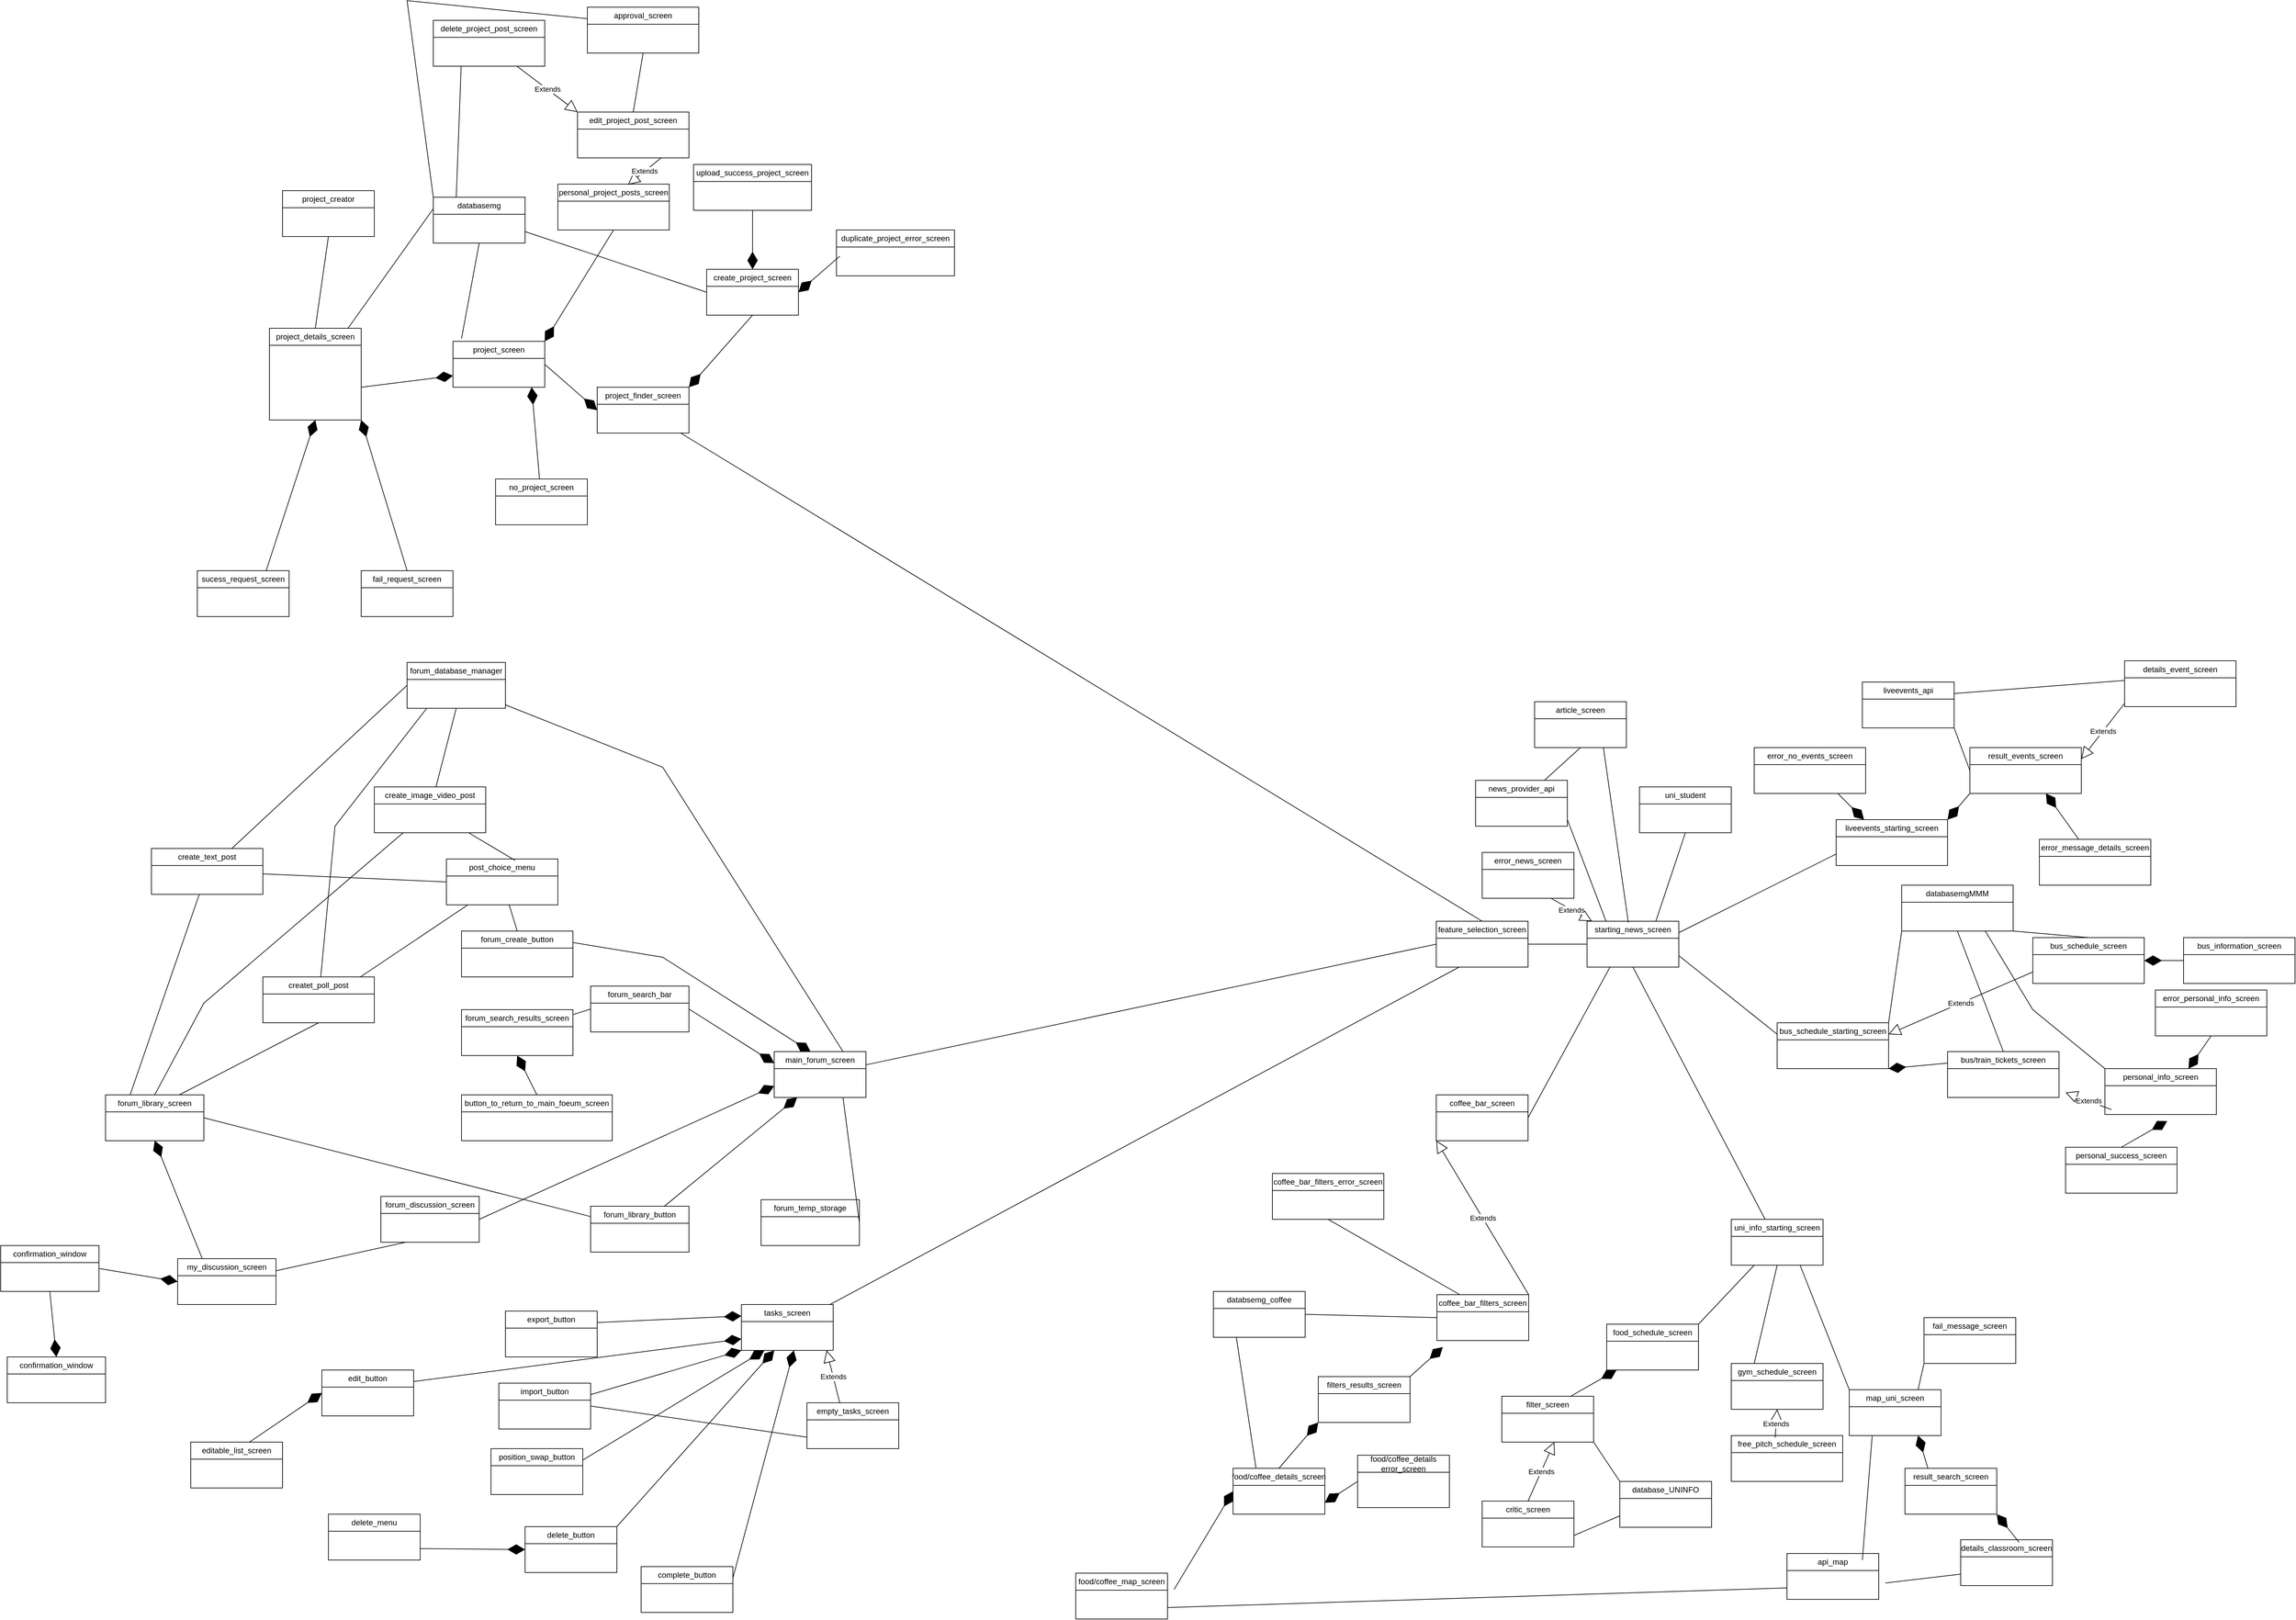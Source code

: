 <mxfile version="26.2.14">
  <diagram name="Σελίδα-1" id="xBLcJgPzouaqXz77RpA7">
    <mxGraphModel dx="5822" dy="3453" grid="1" gridSize="10" guides="1" tooltips="1" connect="1" arrows="1" fold="1" page="1" pageScale="1" pageWidth="827" pageHeight="1169" math="0" shadow="0">
      <root>
        <mxCell id="0" />
        <mxCell id="1" parent="0" />
        <mxCell id="jVKTxxuh7pFr3yUxkHU7-1" style="edgeStyle=none;shape=connector;rounded=0;orthogonalLoop=1;jettySize=auto;html=1;entryX=0.361;entryY=0.94;entryDx=0;entryDy=0;entryPerimeter=0;strokeColor=#FF3333;align=center;verticalAlign=middle;fontFamily=Helvetica;fontSize=11;fontColor=default;labelBackgroundColor=none;endArrow=none;" edge="1" parent="1">
          <mxGeometry relative="1" as="geometry">
            <Array as="points">
              <mxPoint x="370" y="980" />
            </Array>
            <mxPoint x="627.905" y="598.8" as="targetPoint" />
          </mxGeometry>
        </mxCell>
        <mxCell id="jVKTxxuh7pFr3yUxkHU7-2" style="edgeStyle=none;shape=connector;rounded=0;orthogonalLoop=1;jettySize=auto;html=1;entryX=0.361;entryY=0.94;entryDx=0;entryDy=0;entryPerimeter=0;strokeColor=#FF3333;align=center;verticalAlign=middle;fontFamily=Helvetica;fontSize=11;fontColor=default;labelBackgroundColor=none;endArrow=none;" edge="1" parent="1">
          <mxGeometry relative="1" as="geometry">
            <Array as="points">
              <mxPoint x="365" y="2119" />
            </Array>
            <mxPoint x="622.905" y="1737.8" as="targetPoint" />
          </mxGeometry>
        </mxCell>
        <mxCell id="jVKTxxuh7pFr3yUxkHU7-3" style="edgeStyle=none;shape=connector;rounded=0;orthogonalLoop=1;jettySize=auto;html=1;entryX=0.361;entryY=0.94;entryDx=0;entryDy=0;entryPerimeter=0;strokeColor=#FF3333;align=center;verticalAlign=middle;fontFamily=Helvetica;fontSize=11;fontColor=default;labelBackgroundColor=none;endArrow=none;" edge="1" parent="1">
          <mxGeometry relative="1" as="geometry">
            <Array as="points">
              <mxPoint x="2498" y="5220" />
            </Array>
            <mxPoint x="2755.905" y="4838.8" as="targetPoint" />
          </mxGeometry>
        </mxCell>
        <mxCell id="jVKTxxuh7pFr3yUxkHU7-4" style="edgeStyle=none;shape=connector;rounded=0;orthogonalLoop=1;jettySize=auto;html=1;entryX=0.361;entryY=0.94;entryDx=0;entryDy=0;entryPerimeter=0;strokeColor=#FF3333;align=center;verticalAlign=middle;fontFamily=Helvetica;fontSize=11;fontColor=default;labelBackgroundColor=none;endArrow=none;" edge="1" parent="1">
          <mxGeometry relative="1" as="geometry">
            <Array as="points">
              <mxPoint x="638" y="1910" />
            </Array>
            <mxPoint x="895.905" y="1528.8" as="targetPoint" />
          </mxGeometry>
        </mxCell>
        <mxCell id="jVKTxxuh7pFr3yUxkHU7-5" style="edgeStyle=none;shape=connector;rounded=0;orthogonalLoop=1;jettySize=auto;html=1;entryX=0.361;entryY=0.94;entryDx=0;entryDy=0;entryPerimeter=0;strokeColor=#FF3333;align=center;verticalAlign=middle;fontFamily=Helvetica;fontSize=11;fontColor=default;labelBackgroundColor=none;endArrow=none;" edge="1" parent="1">
          <mxGeometry relative="1" as="geometry">
            <Array as="points">
              <mxPoint x="358" y="1030" />
            </Array>
            <mxPoint x="615.905" y="648.8" as="targetPoint" />
          </mxGeometry>
        </mxCell>
        <mxCell id="jVKTxxuh7pFr3yUxkHU7-6" style="edgeStyle=none;shape=connector;rounded=0;orthogonalLoop=1;jettySize=auto;html=1;entryX=0.361;entryY=0.94;entryDx=0;entryDy=0;entryPerimeter=0;strokeColor=#FF3333;align=center;verticalAlign=middle;fontFamily=Helvetica;fontSize=11;fontColor=default;labelBackgroundColor=none;endArrow=none;" edge="1" parent="1">
          <mxGeometry relative="1" as="geometry">
            <Array as="points">
              <mxPoint x="630" y="890" />
            </Array>
            <mxPoint x="887.905" y="508.8" as="targetPoint" />
          </mxGeometry>
        </mxCell>
        <mxCell id="jVKTxxuh7pFr3yUxkHU7-7" style="edgeStyle=none;shape=connector;rounded=0;orthogonalLoop=1;jettySize=auto;html=1;entryX=0.361;entryY=0.94;entryDx=0;entryDy=0;entryPerimeter=0;strokeColor=#FF3333;align=center;verticalAlign=middle;fontFamily=Helvetica;fontSize=11;fontColor=default;labelBackgroundColor=none;endArrow=none;" edge="1" parent="1">
          <mxGeometry relative="1" as="geometry">
            <Array as="points">
              <mxPoint x="625" y="2029" />
            </Array>
            <mxPoint x="882.905" y="1647.8" as="targetPoint" />
          </mxGeometry>
        </mxCell>
        <mxCell id="jVKTxxuh7pFr3yUxkHU7-8" style="edgeStyle=none;shape=connector;rounded=0;orthogonalLoop=1;jettySize=auto;html=1;entryX=0.361;entryY=0.94;entryDx=0;entryDy=0;entryPerimeter=0;strokeColor=#FF3333;align=center;verticalAlign=middle;fontFamily=Helvetica;fontSize=11;fontColor=default;labelBackgroundColor=none;endArrow=none;" edge="1" parent="1">
          <mxGeometry relative="1" as="geometry">
            <Array as="points">
              <mxPoint x="2758" y="5130" />
            </Array>
            <mxPoint x="3015.905" y="4748.8" as="targetPoint" />
          </mxGeometry>
        </mxCell>
        <mxCell id="jVKTxxuh7pFr3yUxkHU7-9" style="edgeStyle=none;shape=connector;rounded=0;orthogonalLoop=1;jettySize=auto;html=1;entryX=0.361;entryY=0.94;entryDx=0;entryDy=0;entryPerimeter=0;strokeColor=#FF3333;align=center;verticalAlign=middle;fontFamily=Helvetica;fontSize=11;fontColor=default;labelBackgroundColor=none;endArrow=none;" edge="1" parent="1">
          <mxGeometry relative="1" as="geometry">
            <Array as="points">
              <mxPoint x="898" y="1820" />
            </Array>
            <mxPoint x="1155.905" y="1438.8" as="targetPoint" />
          </mxGeometry>
        </mxCell>
        <mxCell id="jVKTxxuh7pFr3yUxkHU7-10" style="edgeStyle=none;shape=connector;rounded=0;orthogonalLoop=1;jettySize=auto;html=1;entryX=0.361;entryY=0.94;entryDx=0;entryDy=0;entryPerimeter=0;strokeColor=#FF3333;align=center;verticalAlign=middle;fontFamily=Helvetica;fontSize=11;fontColor=default;labelBackgroundColor=none;endArrow=none;" edge="1" parent="1">
          <mxGeometry relative="1" as="geometry">
            <Array as="points">
              <mxPoint x="618" y="940" />
            </Array>
            <mxPoint x="875.905" y="558.8" as="targetPoint" />
          </mxGeometry>
        </mxCell>
        <mxCell id="jVKTxxuh7pFr3yUxkHU7-11" style="edgeStyle=none;shape=connector;rounded=0;orthogonalLoop=1;jettySize=auto;html=1;entryX=0.361;entryY=0.94;entryDx=0;entryDy=0;entryPerimeter=0;strokeColor=#FF3333;align=center;verticalAlign=middle;fontFamily=Helvetica;fontSize=11;fontColor=default;labelBackgroundColor=none;endArrow=none;" edge="1" parent="1">
          <mxGeometry relative="1" as="geometry">
            <Array as="points">
              <mxPoint x="360" y="960" />
            </Array>
            <mxPoint x="617.905" y="578.8" as="targetPoint" />
          </mxGeometry>
        </mxCell>
        <mxCell id="jVKTxxuh7pFr3yUxkHU7-12" style="edgeStyle=none;shape=connector;rounded=0;orthogonalLoop=1;jettySize=auto;html=1;entryX=0.361;entryY=0.94;entryDx=0;entryDy=0;entryPerimeter=0;strokeColor=#FF3333;align=center;verticalAlign=middle;fontFamily=Helvetica;fontSize=11;fontColor=default;labelBackgroundColor=none;endArrow=none;" edge="1" parent="1">
          <mxGeometry relative="1" as="geometry">
            <Array as="points">
              <mxPoint x="355" y="2099" />
            </Array>
            <mxPoint x="612.905" y="1717.8" as="targetPoint" />
          </mxGeometry>
        </mxCell>
        <mxCell id="jVKTxxuh7pFr3yUxkHU7-13" style="edgeStyle=none;shape=connector;rounded=0;orthogonalLoop=1;jettySize=auto;html=1;entryX=0.361;entryY=0.94;entryDx=0;entryDy=0;entryPerimeter=0;strokeColor=#FF3333;align=center;verticalAlign=middle;fontFamily=Helvetica;fontSize=11;fontColor=default;labelBackgroundColor=none;endArrow=none;" edge="1" parent="1">
          <mxGeometry relative="1" as="geometry">
            <Array as="points">
              <mxPoint x="2488" y="5200" />
            </Array>
            <mxPoint x="2745.905" y="4818.8" as="targetPoint" />
          </mxGeometry>
        </mxCell>
        <mxCell id="jVKTxxuh7pFr3yUxkHU7-14" style="edgeStyle=none;shape=connector;rounded=0;orthogonalLoop=1;jettySize=auto;html=1;entryX=0.361;entryY=0.94;entryDx=0;entryDy=0;entryPerimeter=0;strokeColor=#FF3333;align=center;verticalAlign=middle;fontFamily=Helvetica;fontSize=11;fontColor=default;labelBackgroundColor=none;endArrow=none;" edge="1" parent="1">
          <mxGeometry relative="1" as="geometry">
            <Array as="points">
              <mxPoint x="628" y="1890" />
            </Array>
            <mxPoint x="885.905" y="1508.8" as="targetPoint" />
          </mxGeometry>
        </mxCell>
        <mxCell id="jVKTxxuh7pFr3yUxkHU7-15" style="edgeStyle=none;shape=connector;rounded=0;orthogonalLoop=1;jettySize=auto;html=1;entryX=0.361;entryY=0.94;entryDx=0;entryDy=0;entryPerimeter=0;strokeColor=#FF3333;align=center;verticalAlign=middle;fontFamily=Helvetica;fontSize=11;fontColor=default;labelBackgroundColor=none;endArrow=none;" edge="1" parent="1">
          <mxGeometry relative="1" as="geometry">
            <Array as="points">
              <mxPoint x="348" y="1010" />
            </Array>
            <mxPoint x="605.905" y="628.8" as="targetPoint" />
          </mxGeometry>
        </mxCell>
        <mxCell id="jVKTxxuh7pFr3yUxkHU7-16" style="edgeStyle=none;shape=connector;rounded=0;orthogonalLoop=1;jettySize=auto;html=1;entryX=0.361;entryY=0.94;entryDx=0;entryDy=0;entryPerimeter=0;strokeColor=#FF3333;align=center;verticalAlign=middle;fontFamily=Helvetica;fontSize=11;fontColor=default;labelBackgroundColor=none;endArrow=none;" edge="1" parent="1">
          <mxGeometry relative="1" as="geometry">
            <Array as="points">
              <mxPoint x="1498" y="3230" />
            </Array>
            <mxPoint x="1755.905" y="2848.8" as="targetPoint" />
          </mxGeometry>
        </mxCell>
        <mxCell id="jVKTxxuh7pFr3yUxkHU7-17" style="edgeStyle=none;shape=connector;rounded=0;orthogonalLoop=1;jettySize=auto;html=1;entryX=0.361;entryY=0.94;entryDx=0;entryDy=0;entryPerimeter=0;strokeColor=#FF3333;align=center;verticalAlign=middle;fontFamily=Helvetica;fontSize=11;fontColor=default;labelBackgroundColor=none;endArrow=none;" edge="1" parent="1">
          <mxGeometry relative="1" as="geometry">
            <Array as="points">
              <mxPoint x="910" y="2675" />
            </Array>
            <mxPoint x="1167.905" y="2293.8" as="targetPoint" />
          </mxGeometry>
        </mxCell>
        <mxCell id="jVKTxxuh7pFr3yUxkHU7-18" style="edgeStyle=none;shape=connector;rounded=0;orthogonalLoop=1;jettySize=auto;html=1;entryX=0.361;entryY=0.94;entryDx=0;entryDy=0;entryPerimeter=0;strokeColor=#FF3333;align=center;verticalAlign=middle;fontFamily=Helvetica;fontSize=11;fontColor=default;labelBackgroundColor=none;endArrow=none;" edge="1" parent="1">
          <mxGeometry relative="1" as="geometry">
            <Array as="points">
              <mxPoint x="905" y="3814" />
            </Array>
            <mxPoint x="1162.905" y="3432.8" as="targetPoint" />
          </mxGeometry>
        </mxCell>
        <mxCell id="jVKTxxuh7pFr3yUxkHU7-19" style="edgeStyle=none;shape=connector;rounded=0;orthogonalLoop=1;jettySize=auto;html=1;entryX=0.361;entryY=0.94;entryDx=0;entryDy=0;entryPerimeter=0;strokeColor=#FF3333;align=center;verticalAlign=middle;fontFamily=Helvetica;fontSize=11;fontColor=default;labelBackgroundColor=none;endArrow=none;" edge="1" parent="1">
          <mxGeometry relative="1" as="geometry">
            <Array as="points">
              <mxPoint x="3038" y="6915" />
            </Array>
            <mxPoint x="3295.905" y="6533.8" as="targetPoint" />
          </mxGeometry>
        </mxCell>
        <mxCell id="jVKTxxuh7pFr3yUxkHU7-20" style="edgeStyle=none;shape=connector;rounded=0;orthogonalLoop=1;jettySize=auto;html=1;entryX=0.361;entryY=0.94;entryDx=0;entryDy=0;entryPerimeter=0;strokeColor=#FF3333;align=center;verticalAlign=middle;fontFamily=Helvetica;fontSize=11;fontColor=default;labelBackgroundColor=none;endArrow=none;" edge="1" parent="1">
          <mxGeometry relative="1" as="geometry">
            <Array as="points">
              <mxPoint x="1178" y="3605" />
            </Array>
            <mxPoint x="1435.905" y="3223.8" as="targetPoint" />
          </mxGeometry>
        </mxCell>
        <mxCell id="jVKTxxuh7pFr3yUxkHU7-21" style="edgeStyle=none;shape=connector;rounded=0;orthogonalLoop=1;jettySize=auto;html=1;entryX=0.361;entryY=0.94;entryDx=0;entryDy=0;entryPerimeter=0;strokeColor=#FF3333;align=center;verticalAlign=middle;fontFamily=Helvetica;fontSize=11;fontColor=default;labelBackgroundColor=none;endArrow=none;" edge="1" parent="1">
          <mxGeometry relative="1" as="geometry">
            <Array as="points">
              <mxPoint x="898" y="2725" />
            </Array>
            <mxPoint x="1155.905" y="2343.8" as="targetPoint" />
          </mxGeometry>
        </mxCell>
        <mxCell id="jVKTxxuh7pFr3yUxkHU7-22" style="edgeStyle=none;shape=connector;rounded=0;orthogonalLoop=1;jettySize=auto;html=1;entryX=0.361;entryY=0.94;entryDx=0;entryDy=0;entryPerimeter=0;strokeColor=#FF3333;align=center;verticalAlign=middle;fontFamily=Helvetica;fontSize=11;fontColor=default;labelBackgroundColor=none;endArrow=none;" edge="1" parent="1">
          <mxGeometry relative="1" as="geometry">
            <Array as="points">
              <mxPoint x="1170" y="2585" />
            </Array>
            <mxPoint x="1427.905" y="2203.8" as="targetPoint" />
          </mxGeometry>
        </mxCell>
        <mxCell id="jVKTxxuh7pFr3yUxkHU7-23" style="edgeStyle=none;shape=connector;rounded=0;orthogonalLoop=1;jettySize=auto;html=1;entryX=0.361;entryY=0.94;entryDx=0;entryDy=0;entryPerimeter=0;strokeColor=#FF3333;align=center;verticalAlign=middle;fontFamily=Helvetica;fontSize=11;fontColor=default;labelBackgroundColor=none;endArrow=none;" edge="1" parent="1">
          <mxGeometry relative="1" as="geometry">
            <Array as="points">
              <mxPoint x="1165" y="3724" />
            </Array>
            <mxPoint x="1422.905" y="3342.8" as="targetPoint" />
          </mxGeometry>
        </mxCell>
        <mxCell id="jVKTxxuh7pFr3yUxkHU7-24" style="edgeStyle=none;shape=connector;rounded=0;orthogonalLoop=1;jettySize=auto;html=1;entryX=0.361;entryY=0.94;entryDx=0;entryDy=0;entryPerimeter=0;strokeColor=#FF3333;align=center;verticalAlign=middle;fontFamily=Helvetica;fontSize=11;fontColor=default;labelBackgroundColor=none;endArrow=none;" edge="1" parent="1">
          <mxGeometry relative="1" as="geometry">
            <Array as="points">
              <mxPoint x="3298" y="6825" />
            </Array>
            <mxPoint x="3555.905" y="6443.8" as="targetPoint" />
          </mxGeometry>
        </mxCell>
        <mxCell id="jVKTxxuh7pFr3yUxkHU7-25" style="edgeStyle=none;shape=connector;rounded=0;orthogonalLoop=1;jettySize=auto;html=1;entryX=0.361;entryY=0.94;entryDx=0;entryDy=0;entryPerimeter=0;strokeColor=#FF3333;align=center;verticalAlign=middle;fontFamily=Helvetica;fontSize=11;fontColor=default;labelBackgroundColor=none;endArrow=none;" edge="1" parent="1">
          <mxGeometry relative="1" as="geometry">
            <Array as="points">
              <mxPoint x="1438" y="3515" />
            </Array>
            <mxPoint x="1695.905" y="3133.8" as="targetPoint" />
          </mxGeometry>
        </mxCell>
        <mxCell id="jVKTxxuh7pFr3yUxkHU7-26" style="edgeStyle=none;shape=connector;rounded=0;orthogonalLoop=1;jettySize=auto;html=1;entryX=0.361;entryY=0.94;entryDx=0;entryDy=0;entryPerimeter=0;strokeColor=#FF3333;align=center;verticalAlign=middle;fontFamily=Helvetica;fontSize=11;fontColor=default;labelBackgroundColor=none;endArrow=none;" edge="1" parent="1">
          <mxGeometry relative="1" as="geometry">
            <Array as="points">
              <mxPoint x="1158" y="2635" />
            </Array>
            <mxPoint x="1415.905" y="2253.8" as="targetPoint" />
          </mxGeometry>
        </mxCell>
        <mxCell id="jVKTxxuh7pFr3yUxkHU7-27" style="edgeStyle=none;shape=connector;rounded=0;orthogonalLoop=1;jettySize=auto;html=1;entryX=0.361;entryY=0.94;entryDx=0;entryDy=0;entryPerimeter=0;strokeColor=#FF3333;align=center;verticalAlign=middle;fontFamily=Helvetica;fontSize=11;fontColor=default;labelBackgroundColor=none;endArrow=none;" edge="1" parent="1">
          <mxGeometry relative="1" as="geometry">
            <Array as="points">
              <mxPoint x="610" y="1325" />
            </Array>
            <mxPoint x="867.905" y="943.8" as="targetPoint" />
          </mxGeometry>
        </mxCell>
        <mxCell id="jVKTxxuh7pFr3yUxkHU7-28" style="edgeStyle=none;shape=connector;rounded=0;orthogonalLoop=1;jettySize=auto;html=1;entryX=0.361;entryY=0.94;entryDx=0;entryDy=0;entryPerimeter=0;strokeColor=#FF3333;align=center;verticalAlign=middle;fontFamily=Helvetica;fontSize=11;fontColor=default;labelBackgroundColor=none;endArrow=none;" edge="1" parent="1">
          <mxGeometry relative="1" as="geometry">
            <Array as="points">
              <mxPoint x="605" y="2464" />
            </Array>
            <mxPoint x="862.905" y="2082.8" as="targetPoint" />
          </mxGeometry>
        </mxCell>
        <mxCell id="jVKTxxuh7pFr3yUxkHU7-29" style="edgeStyle=none;shape=connector;rounded=0;orthogonalLoop=1;jettySize=auto;html=1;entryX=0.361;entryY=0.94;entryDx=0;entryDy=0;entryPerimeter=0;strokeColor=#FF3333;align=center;verticalAlign=middle;fontFamily=Helvetica;fontSize=11;fontColor=default;labelBackgroundColor=none;endArrow=none;" edge="1" parent="1">
          <mxGeometry relative="1" as="geometry">
            <Array as="points">
              <mxPoint x="2738" y="5565" />
            </Array>
            <mxPoint x="2995.905" y="5183.8" as="targetPoint" />
          </mxGeometry>
        </mxCell>
        <mxCell id="jVKTxxuh7pFr3yUxkHU7-30" style="edgeStyle=none;shape=connector;rounded=0;orthogonalLoop=1;jettySize=auto;html=1;entryX=0.361;entryY=0.94;entryDx=0;entryDy=0;entryPerimeter=0;strokeColor=#FF3333;align=center;verticalAlign=middle;fontFamily=Helvetica;fontSize=11;fontColor=default;labelBackgroundColor=none;endArrow=none;" edge="1" parent="1">
          <mxGeometry relative="1" as="geometry">
            <Array as="points">
              <mxPoint x="878" y="2255" />
            </Array>
            <mxPoint x="1135.905" y="1873.8" as="targetPoint" />
          </mxGeometry>
        </mxCell>
        <mxCell id="jVKTxxuh7pFr3yUxkHU7-31" style="edgeStyle=none;shape=connector;rounded=0;orthogonalLoop=1;jettySize=auto;html=1;entryX=0.361;entryY=0.94;entryDx=0;entryDy=0;entryPerimeter=0;strokeColor=#FF3333;align=center;verticalAlign=middle;fontFamily=Helvetica;fontSize=11;fontColor=default;labelBackgroundColor=none;endArrow=none;" edge="1" parent="1">
          <mxGeometry relative="1" as="geometry">
            <Array as="points">
              <mxPoint x="598" y="1375" />
            </Array>
            <mxPoint x="855.905" y="993.8" as="targetPoint" />
          </mxGeometry>
        </mxCell>
        <mxCell id="jVKTxxuh7pFr3yUxkHU7-32" style="edgeStyle=none;shape=connector;rounded=0;orthogonalLoop=1;jettySize=auto;html=1;entryX=0.361;entryY=0.94;entryDx=0;entryDy=0;entryPerimeter=0;strokeColor=#FF3333;align=center;verticalAlign=middle;fontFamily=Helvetica;fontSize=11;fontColor=default;labelBackgroundColor=none;endArrow=none;" edge="1" parent="1">
          <mxGeometry relative="1" as="geometry">
            <Array as="points">
              <mxPoint x="870" y="1235" />
            </Array>
            <mxPoint x="1127.905" y="853.8" as="targetPoint" />
          </mxGeometry>
        </mxCell>
        <mxCell id="jVKTxxuh7pFr3yUxkHU7-33" style="edgeStyle=none;shape=connector;rounded=0;orthogonalLoop=1;jettySize=auto;html=1;entryX=0.361;entryY=0.94;entryDx=0;entryDy=0;entryPerimeter=0;strokeColor=#FF3333;align=center;verticalAlign=middle;fontFamily=Helvetica;fontSize=11;fontColor=default;labelBackgroundColor=none;endArrow=none;" edge="1" parent="1">
          <mxGeometry relative="1" as="geometry">
            <Array as="points">
              <mxPoint x="865" y="2374" />
            </Array>
            <mxPoint x="1122.905" y="1992.8" as="targetPoint" />
          </mxGeometry>
        </mxCell>
        <mxCell id="jVKTxxuh7pFr3yUxkHU7-34" style="edgeStyle=none;shape=connector;rounded=0;orthogonalLoop=1;jettySize=auto;html=1;entryX=0.361;entryY=0.94;entryDx=0;entryDy=0;entryPerimeter=0;strokeColor=#FF3333;align=center;verticalAlign=middle;fontFamily=Helvetica;fontSize=11;fontColor=default;labelBackgroundColor=none;endArrow=none;" edge="1" parent="1">
          <mxGeometry relative="1" as="geometry">
            <Array as="points">
              <mxPoint x="2998" y="5475" />
            </Array>
            <mxPoint x="3255.905" y="5093.8" as="targetPoint" />
          </mxGeometry>
        </mxCell>
        <mxCell id="jVKTxxuh7pFr3yUxkHU7-35" style="edgeStyle=none;shape=connector;rounded=0;orthogonalLoop=1;jettySize=auto;html=1;entryX=0.361;entryY=0.94;entryDx=0;entryDy=0;entryPerimeter=0;strokeColor=#FF3333;align=center;verticalAlign=middle;fontFamily=Helvetica;fontSize=11;fontColor=default;labelBackgroundColor=none;endArrow=none;" edge="1" parent="1">
          <mxGeometry relative="1" as="geometry">
            <Array as="points">
              <mxPoint x="1138" y="2165" />
            </Array>
            <mxPoint x="1395.905" y="1783.8" as="targetPoint" />
          </mxGeometry>
        </mxCell>
        <mxCell id="jVKTxxuh7pFr3yUxkHU7-36" style="edgeStyle=none;shape=connector;rounded=0;orthogonalLoop=1;jettySize=auto;html=1;entryX=0.361;entryY=0.94;entryDx=0;entryDy=0;entryPerimeter=0;strokeColor=#FF3333;align=center;verticalAlign=middle;fontFamily=Helvetica;fontSize=11;fontColor=default;labelBackgroundColor=none;endArrow=none;" edge="1" parent="1">
          <mxGeometry relative="1" as="geometry">
            <Array as="points">
              <mxPoint x="858" y="1285" />
            </Array>
            <mxPoint x="1115.905" y="903.8" as="targetPoint" />
          </mxGeometry>
        </mxCell>
        <mxCell id="jVKTxxuh7pFr3yUxkHU7-37" style="edgeStyle=none;shape=connector;rounded=0;orthogonalLoop=1;jettySize=auto;html=1;entryX=0.361;entryY=0.94;entryDx=0;entryDy=0;entryPerimeter=0;strokeColor=#FF3333;align=center;verticalAlign=middle;fontFamily=Helvetica;fontSize=11;fontColor=default;labelBackgroundColor=none;endArrow=none;" edge="1" parent="1">
          <mxGeometry relative="1" as="geometry">
            <Array as="points">
              <mxPoint x="1040" y="1180" />
            </Array>
            <mxPoint x="1297.905" y="798.8" as="targetPoint" />
          </mxGeometry>
        </mxCell>
        <mxCell id="jVKTxxuh7pFr3yUxkHU7-38" style="edgeStyle=none;shape=connector;rounded=0;orthogonalLoop=1;jettySize=auto;html=1;entryX=0.361;entryY=0.94;entryDx=0;entryDy=0;entryPerimeter=0;strokeColor=#FF3333;align=center;verticalAlign=middle;fontFamily=Helvetica;fontSize=11;fontColor=default;labelBackgroundColor=none;endArrow=none;" edge="1" parent="1">
          <mxGeometry relative="1" as="geometry">
            <Array as="points">
              <mxPoint x="1035" y="2319" />
            </Array>
            <mxPoint x="1292.905" y="1937.8" as="targetPoint" />
          </mxGeometry>
        </mxCell>
        <mxCell id="jVKTxxuh7pFr3yUxkHU7-39" style="edgeStyle=none;shape=connector;rounded=0;orthogonalLoop=1;jettySize=auto;html=1;entryX=0.361;entryY=0.94;entryDx=0;entryDy=0;entryPerimeter=0;strokeColor=#FF3333;align=center;verticalAlign=middle;fontFamily=Helvetica;fontSize=11;fontColor=default;labelBackgroundColor=none;endArrow=none;" edge="1" parent="1">
          <mxGeometry relative="1" as="geometry">
            <Array as="points">
              <mxPoint x="3168" y="5420" />
            </Array>
            <mxPoint x="3425.905" y="5038.8" as="targetPoint" />
          </mxGeometry>
        </mxCell>
        <mxCell id="jVKTxxuh7pFr3yUxkHU7-40" style="edgeStyle=none;shape=connector;rounded=0;orthogonalLoop=1;jettySize=auto;html=1;entryX=0.361;entryY=0.94;entryDx=0;entryDy=0;entryPerimeter=0;strokeColor=#FF3333;align=center;verticalAlign=middle;fontFamily=Helvetica;fontSize=11;fontColor=default;labelBackgroundColor=none;endArrow=none;" edge="1" parent="1">
          <mxGeometry relative="1" as="geometry">
            <Array as="points">
              <mxPoint x="1308" y="2110" />
            </Array>
            <mxPoint x="1565.905" y="1728.8" as="targetPoint" />
          </mxGeometry>
        </mxCell>
        <mxCell id="jVKTxxuh7pFr3yUxkHU7-41" style="edgeStyle=none;shape=connector;rounded=0;orthogonalLoop=1;jettySize=auto;html=1;entryX=0.361;entryY=0.94;entryDx=0;entryDy=0;entryPerimeter=0;strokeColor=#FF3333;align=center;verticalAlign=middle;fontFamily=Helvetica;fontSize=11;fontColor=default;labelBackgroundColor=none;endArrow=none;" edge="1" parent="1">
          <mxGeometry relative="1" as="geometry">
            <Array as="points">
              <mxPoint x="1028" y="1230" />
            </Array>
            <mxPoint x="1285.905" y="848.8" as="targetPoint" />
          </mxGeometry>
        </mxCell>
        <mxCell id="jVKTxxuh7pFr3yUxkHU7-42" style="edgeStyle=none;shape=connector;rounded=0;orthogonalLoop=1;jettySize=auto;html=1;entryX=0.361;entryY=0.94;entryDx=0;entryDy=0;entryPerimeter=0;strokeColor=#FF3333;align=center;verticalAlign=middle;fontFamily=Helvetica;fontSize=11;fontColor=default;labelBackgroundColor=none;endArrow=none;" edge="1" parent="1">
          <mxGeometry relative="1" as="geometry">
            <Array as="points">
              <mxPoint x="1300" y="1090" />
            </Array>
            <mxPoint x="1557.905" y="708.8" as="targetPoint" />
          </mxGeometry>
        </mxCell>
        <mxCell id="jVKTxxuh7pFr3yUxkHU7-43" style="edgeStyle=none;shape=connector;rounded=0;orthogonalLoop=1;jettySize=auto;html=1;entryX=0.361;entryY=0.94;entryDx=0;entryDy=0;entryPerimeter=0;strokeColor=#FF3333;align=center;verticalAlign=middle;fontFamily=Helvetica;fontSize=11;fontColor=default;labelBackgroundColor=none;endArrow=none;" edge="1" parent="1">
          <mxGeometry relative="1" as="geometry">
            <Array as="points">
              <mxPoint x="1295" y="2229" />
            </Array>
            <mxPoint x="1552.905" y="1847.8" as="targetPoint" />
          </mxGeometry>
        </mxCell>
        <mxCell id="jVKTxxuh7pFr3yUxkHU7-44" style="edgeStyle=none;shape=connector;rounded=0;orthogonalLoop=1;jettySize=auto;html=1;entryX=0.361;entryY=0.94;entryDx=0;entryDy=0;entryPerimeter=0;strokeColor=#FF3333;align=center;verticalAlign=middle;fontFamily=Helvetica;fontSize=11;fontColor=default;labelBackgroundColor=none;endArrow=none;" edge="1" parent="1">
          <mxGeometry relative="1" as="geometry">
            <Array as="points">
              <mxPoint x="3428" y="5330" />
            </Array>
            <mxPoint x="3685.905" y="4948.8" as="targetPoint" />
          </mxGeometry>
        </mxCell>
        <mxCell id="jVKTxxuh7pFr3yUxkHU7-45" style="edgeStyle=none;shape=connector;rounded=0;orthogonalLoop=1;jettySize=auto;html=1;entryX=0.361;entryY=0.94;entryDx=0;entryDy=0;entryPerimeter=0;strokeColor=#FF3333;align=center;verticalAlign=middle;fontFamily=Helvetica;fontSize=11;fontColor=default;labelBackgroundColor=none;endArrow=none;" edge="1" parent="1">
          <mxGeometry relative="1" as="geometry">
            <Array as="points">
              <mxPoint x="1568" y="2020" />
            </Array>
            <mxPoint x="1825.905" y="1638.8" as="targetPoint" />
          </mxGeometry>
        </mxCell>
        <mxCell id="jVKTxxuh7pFr3yUxkHU7-46" style="edgeStyle=none;shape=connector;rounded=0;orthogonalLoop=1;jettySize=auto;html=1;entryX=0.361;entryY=0.94;entryDx=0;entryDy=0;entryPerimeter=0;strokeColor=#FF3333;align=center;verticalAlign=middle;fontFamily=Helvetica;fontSize=11;fontColor=default;labelBackgroundColor=none;endArrow=none;" edge="1" parent="1">
          <mxGeometry relative="1" as="geometry">
            <Array as="points">
              <mxPoint x="1288" y="1140" />
            </Array>
            <mxPoint x="1545.905" y="758.8" as="targetPoint" />
          </mxGeometry>
        </mxCell>
        <mxCell id="jVKTxxuh7pFr3yUxkHU7-47" style="edgeStyle=none;shape=connector;rounded=0;orthogonalLoop=1;jettySize=auto;html=1;entryX=0.361;entryY=0.94;entryDx=0;entryDy=0;entryPerimeter=0;strokeColor=#FF3333;align=center;verticalAlign=middle;fontFamily=Helvetica;fontSize=11;fontColor=default;labelBackgroundColor=none;endArrow=none;" edge="1" parent="1">
          <mxGeometry relative="1" as="geometry">
            <Array as="points">
              <mxPoint x="1030" y="1160" />
            </Array>
            <mxPoint x="1287.905" y="778.8" as="targetPoint" />
          </mxGeometry>
        </mxCell>
        <mxCell id="jVKTxxuh7pFr3yUxkHU7-48" style="edgeStyle=none;shape=connector;rounded=0;orthogonalLoop=1;jettySize=auto;html=1;entryX=0.361;entryY=0.94;entryDx=0;entryDy=0;entryPerimeter=0;strokeColor=#FF3333;align=center;verticalAlign=middle;fontFamily=Helvetica;fontSize=11;fontColor=default;labelBackgroundColor=none;endArrow=none;" edge="1" parent="1">
          <mxGeometry relative="1" as="geometry">
            <Array as="points">
              <mxPoint x="1025" y="2299" />
            </Array>
            <mxPoint x="1282.905" y="1917.8" as="targetPoint" />
          </mxGeometry>
        </mxCell>
        <mxCell id="jVKTxxuh7pFr3yUxkHU7-49" style="edgeStyle=none;shape=connector;rounded=0;orthogonalLoop=1;jettySize=auto;html=1;entryX=0.361;entryY=0.94;entryDx=0;entryDy=0;entryPerimeter=0;strokeColor=#FF3333;align=center;verticalAlign=middle;fontFamily=Helvetica;fontSize=11;fontColor=default;labelBackgroundColor=none;endArrow=none;" edge="1" parent="1">
          <mxGeometry relative="1" as="geometry">
            <Array as="points">
              <mxPoint x="3158" y="5400" />
            </Array>
            <mxPoint x="3415.905" y="5018.8" as="targetPoint" />
          </mxGeometry>
        </mxCell>
        <mxCell id="jVKTxxuh7pFr3yUxkHU7-50" style="edgeStyle=none;shape=connector;rounded=0;orthogonalLoop=1;jettySize=auto;html=1;entryX=0.361;entryY=0.94;entryDx=0;entryDy=0;entryPerimeter=0;strokeColor=#FF3333;align=center;verticalAlign=middle;fontFamily=Helvetica;fontSize=11;fontColor=default;labelBackgroundColor=none;endArrow=none;" edge="1" parent="1">
          <mxGeometry relative="1" as="geometry">
            <Array as="points">
              <mxPoint x="1298" y="2090" />
            </Array>
            <mxPoint x="1555.905" y="1708.8" as="targetPoint" />
          </mxGeometry>
        </mxCell>
        <mxCell id="jVKTxxuh7pFr3yUxkHU7-51" style="edgeStyle=none;shape=connector;rounded=0;orthogonalLoop=1;jettySize=auto;html=1;entryX=0.361;entryY=0.94;entryDx=0;entryDy=0;entryPerimeter=0;strokeColor=#FF3333;align=center;verticalAlign=middle;fontFamily=Helvetica;fontSize=11;fontColor=default;labelBackgroundColor=none;endArrow=none;" edge="1" parent="1">
          <mxGeometry relative="1" as="geometry">
            <Array as="points">
              <mxPoint x="1018" y="1210" />
            </Array>
            <mxPoint x="1275.905" y="828.8" as="targetPoint" />
          </mxGeometry>
        </mxCell>
        <mxCell id="jVKTxxuh7pFr3yUxkHU7-52" style="edgeStyle=none;shape=connector;rounded=0;orthogonalLoop=1;jettySize=auto;html=1;entryX=0.361;entryY=0.94;entryDx=0;entryDy=0;entryPerimeter=0;strokeColor=#FF3333;align=center;verticalAlign=middle;fontFamily=Helvetica;fontSize=11;fontColor=default;labelBackgroundColor=none;endArrow=none;" edge="1" parent="1">
          <mxGeometry relative="1" as="geometry">
            <Array as="points">
              <mxPoint x="2168" y="3430" />
            </Array>
            <mxPoint x="2425.905" y="3048.8" as="targetPoint" />
          </mxGeometry>
        </mxCell>
        <mxCell id="jVKTxxuh7pFr3yUxkHU7-53" style="edgeStyle=none;shape=connector;rounded=0;orthogonalLoop=1;jettySize=auto;html=1;entryX=0.361;entryY=0.94;entryDx=0;entryDy=0;entryPerimeter=0;strokeColor=#FF3333;align=center;verticalAlign=middle;fontFamily=Helvetica;fontSize=11;fontColor=default;labelBackgroundColor=none;endArrow=none;" edge="1" parent="1">
          <mxGeometry relative="1" as="geometry">
            <Array as="points">
              <mxPoint x="1580" y="2875" />
            </Array>
            <mxPoint x="1837.905" y="2493.8" as="targetPoint" />
          </mxGeometry>
        </mxCell>
        <mxCell id="jVKTxxuh7pFr3yUxkHU7-54" style="edgeStyle=none;shape=connector;rounded=0;orthogonalLoop=1;jettySize=auto;html=1;entryX=0.361;entryY=0.94;entryDx=0;entryDy=0;entryPerimeter=0;strokeColor=#FF3333;align=center;verticalAlign=middle;fontFamily=Helvetica;fontSize=11;fontColor=default;labelBackgroundColor=none;endArrow=none;" edge="1" parent="1">
          <mxGeometry relative="1" as="geometry">
            <Array as="points">
              <mxPoint x="1575" y="4014" />
            </Array>
            <mxPoint x="1832.905" y="3632.8" as="targetPoint" />
          </mxGeometry>
        </mxCell>
        <mxCell id="jVKTxxuh7pFr3yUxkHU7-55" style="edgeStyle=none;shape=connector;rounded=0;orthogonalLoop=1;jettySize=auto;html=1;entryX=0.361;entryY=0.94;entryDx=0;entryDy=0;entryPerimeter=0;strokeColor=#FF3333;align=center;verticalAlign=middle;fontFamily=Helvetica;fontSize=11;fontColor=default;labelBackgroundColor=none;endArrow=none;" edge="1" parent="1">
          <mxGeometry relative="1" as="geometry">
            <Array as="points">
              <mxPoint x="3708" y="7115" />
            </Array>
            <mxPoint x="3965.905" y="6733.8" as="targetPoint" />
          </mxGeometry>
        </mxCell>
        <mxCell id="jVKTxxuh7pFr3yUxkHU7-56" style="edgeStyle=none;shape=connector;rounded=0;orthogonalLoop=1;jettySize=auto;html=1;entryX=0.361;entryY=0.94;entryDx=0;entryDy=0;entryPerimeter=0;strokeColor=#FF3333;align=center;verticalAlign=middle;fontFamily=Helvetica;fontSize=11;fontColor=default;labelBackgroundColor=none;endArrow=none;" edge="1" parent="1">
          <mxGeometry relative="1" as="geometry">
            <Array as="points">
              <mxPoint x="1848" y="3805" />
            </Array>
            <mxPoint x="2105.905" y="3423.8" as="targetPoint" />
          </mxGeometry>
        </mxCell>
        <mxCell id="jVKTxxuh7pFr3yUxkHU7-57" style="edgeStyle=none;shape=connector;rounded=0;orthogonalLoop=1;jettySize=auto;html=1;entryX=0.361;entryY=0.94;entryDx=0;entryDy=0;entryPerimeter=0;strokeColor=#FF3333;align=center;verticalAlign=middle;fontFamily=Helvetica;fontSize=11;fontColor=default;labelBackgroundColor=none;endArrow=none;" edge="1" parent="1">
          <mxGeometry relative="1" as="geometry">
            <Array as="points">
              <mxPoint x="1568" y="2925" />
            </Array>
            <mxPoint x="1825.905" y="2543.8" as="targetPoint" />
          </mxGeometry>
        </mxCell>
        <mxCell id="jVKTxxuh7pFr3yUxkHU7-58" style="edgeStyle=none;shape=connector;rounded=0;orthogonalLoop=1;jettySize=auto;html=1;entryX=0.361;entryY=0.94;entryDx=0;entryDy=0;entryPerimeter=0;strokeColor=#FF3333;align=center;verticalAlign=middle;fontFamily=Helvetica;fontSize=11;fontColor=default;labelBackgroundColor=none;endArrow=none;" edge="1" parent="1">
          <mxGeometry relative="1" as="geometry">
            <Array as="points">
              <mxPoint x="1840" y="2785" />
            </Array>
            <mxPoint x="2097.905" y="2403.8" as="targetPoint" />
          </mxGeometry>
        </mxCell>
        <mxCell id="jVKTxxuh7pFr3yUxkHU7-59" style="edgeStyle=none;shape=connector;rounded=0;orthogonalLoop=1;jettySize=auto;html=1;entryX=0.361;entryY=0.94;entryDx=0;entryDy=0;entryPerimeter=0;strokeColor=#FF3333;align=center;verticalAlign=middle;fontFamily=Helvetica;fontSize=11;fontColor=default;labelBackgroundColor=none;endArrow=none;" edge="1" parent="1">
          <mxGeometry relative="1" as="geometry">
            <Array as="points">
              <mxPoint x="1835" y="3924" />
            </Array>
            <mxPoint x="2092.905" y="3542.8" as="targetPoint" />
          </mxGeometry>
        </mxCell>
        <mxCell id="jVKTxxuh7pFr3yUxkHU7-60" style="edgeStyle=none;shape=connector;rounded=0;orthogonalLoop=1;jettySize=auto;html=1;entryX=0.361;entryY=0.94;entryDx=0;entryDy=0;entryPerimeter=0;strokeColor=#FF3333;align=center;verticalAlign=middle;fontFamily=Helvetica;fontSize=11;fontColor=default;labelBackgroundColor=none;endArrow=none;" edge="1" parent="1">
          <mxGeometry relative="1" as="geometry">
            <Array as="points">
              <mxPoint x="3968" y="7025" />
            </Array>
            <mxPoint x="4225.905" y="6643.8" as="targetPoint" />
          </mxGeometry>
        </mxCell>
        <mxCell id="jVKTxxuh7pFr3yUxkHU7-61" style="edgeStyle=none;shape=connector;rounded=0;orthogonalLoop=1;jettySize=auto;html=1;entryX=0.361;entryY=0.94;entryDx=0;entryDy=0;entryPerimeter=0;strokeColor=#FF3333;align=center;verticalAlign=middle;fontFamily=Helvetica;fontSize=11;fontColor=default;labelBackgroundColor=none;endArrow=none;" edge="1" parent="1">
          <mxGeometry relative="1" as="geometry">
            <Array as="points">
              <mxPoint x="2108" y="3715" />
            </Array>
            <mxPoint x="2365.905" y="3333.8" as="targetPoint" />
          </mxGeometry>
        </mxCell>
        <mxCell id="jVKTxxuh7pFr3yUxkHU7-62" style="edgeStyle=none;shape=connector;rounded=0;orthogonalLoop=1;jettySize=auto;html=1;entryX=0.361;entryY=0.94;entryDx=0;entryDy=0;entryPerimeter=0;strokeColor=#FF3333;align=center;verticalAlign=middle;fontFamily=Helvetica;fontSize=11;fontColor=default;labelBackgroundColor=none;endArrow=none;" edge="1" parent="1">
          <mxGeometry relative="1" as="geometry">
            <Array as="points">
              <mxPoint x="1828" y="2835" />
            </Array>
            <mxPoint x="2085.905" y="2453.8" as="targetPoint" />
          </mxGeometry>
        </mxCell>
        <mxCell id="jVKTxxuh7pFr3yUxkHU7-63" style="edgeStyle=none;shape=connector;rounded=0;orthogonalLoop=1;jettySize=auto;html=1;entryX=0.361;entryY=0.94;entryDx=0;entryDy=0;entryPerimeter=0;strokeColor=#FF3333;align=center;verticalAlign=middle;fontFamily=Helvetica;fontSize=11;fontColor=default;labelBackgroundColor=none;endArrow=none;" edge="1" parent="1">
          <mxGeometry relative="1" as="geometry">
            <Array as="points">
              <mxPoint x="1280" y="1525" />
            </Array>
            <mxPoint x="1537.905" y="1143.8" as="targetPoint" />
          </mxGeometry>
        </mxCell>
        <mxCell id="jVKTxxuh7pFr3yUxkHU7-64" style="edgeStyle=none;shape=connector;rounded=0;orthogonalLoop=1;jettySize=auto;html=1;entryX=0.361;entryY=0.94;entryDx=0;entryDy=0;entryPerimeter=0;strokeColor=#FF3333;align=center;verticalAlign=middle;fontFamily=Helvetica;fontSize=11;fontColor=default;labelBackgroundColor=none;endArrow=none;" edge="1" parent="1">
          <mxGeometry relative="1" as="geometry">
            <Array as="points">
              <mxPoint x="1275" y="2664" />
            </Array>
            <mxPoint x="1532.905" y="2282.8" as="targetPoint" />
          </mxGeometry>
        </mxCell>
        <mxCell id="jVKTxxuh7pFr3yUxkHU7-65" style="edgeStyle=none;shape=connector;rounded=0;orthogonalLoop=1;jettySize=auto;html=1;entryX=0.361;entryY=0.94;entryDx=0;entryDy=0;entryPerimeter=0;strokeColor=#FF3333;align=center;verticalAlign=middle;fontFamily=Helvetica;fontSize=11;fontColor=default;labelBackgroundColor=none;endArrow=none;" edge="1" parent="1">
          <mxGeometry relative="1" as="geometry">
            <Array as="points">
              <mxPoint x="3408" y="5765" />
            </Array>
            <mxPoint x="3665.905" y="5383.8" as="targetPoint" />
          </mxGeometry>
        </mxCell>
        <mxCell id="jVKTxxuh7pFr3yUxkHU7-66" style="edgeStyle=none;shape=connector;rounded=0;orthogonalLoop=1;jettySize=auto;html=1;entryX=0.361;entryY=0.94;entryDx=0;entryDy=0;entryPerimeter=0;strokeColor=#FF3333;align=center;verticalAlign=middle;fontFamily=Helvetica;fontSize=11;fontColor=default;labelBackgroundColor=none;endArrow=none;" edge="1" parent="1">
          <mxGeometry relative="1" as="geometry">
            <Array as="points">
              <mxPoint x="1548" y="2455" />
            </Array>
            <mxPoint x="1805.905" y="2073.8" as="targetPoint" />
          </mxGeometry>
        </mxCell>
        <mxCell id="jVKTxxuh7pFr3yUxkHU7-67" style="edgeStyle=none;shape=connector;rounded=0;orthogonalLoop=1;jettySize=auto;html=1;entryX=0.361;entryY=0.94;entryDx=0;entryDy=0;entryPerimeter=0;strokeColor=#FF3333;align=center;verticalAlign=middle;fontFamily=Helvetica;fontSize=11;fontColor=default;labelBackgroundColor=none;endArrow=none;" edge="1" parent="1">
          <mxGeometry relative="1" as="geometry">
            <Array as="points">
              <mxPoint x="1268" y="1575" />
            </Array>
            <mxPoint x="1525.905" y="1193.8" as="targetPoint" />
          </mxGeometry>
        </mxCell>
        <mxCell id="jVKTxxuh7pFr3yUxkHU7-68" style="edgeStyle=none;shape=connector;rounded=0;orthogonalLoop=1;jettySize=auto;html=1;entryX=0.361;entryY=0.94;entryDx=0;entryDy=0;entryPerimeter=0;strokeColor=#FF3333;align=center;verticalAlign=middle;fontFamily=Helvetica;fontSize=11;fontColor=default;labelBackgroundColor=none;endArrow=none;" edge="1" parent="1">
          <mxGeometry relative="1" as="geometry">
            <Array as="points">
              <mxPoint x="1540" y="1435" />
            </Array>
            <mxPoint x="1797.905" y="1053.8" as="targetPoint" />
          </mxGeometry>
        </mxCell>
        <mxCell id="jVKTxxuh7pFr3yUxkHU7-69" style="edgeStyle=none;shape=connector;rounded=0;orthogonalLoop=1;jettySize=auto;html=1;entryX=0.361;entryY=0.94;entryDx=0;entryDy=0;entryPerimeter=0;strokeColor=#FF3333;align=center;verticalAlign=middle;fontFamily=Helvetica;fontSize=11;fontColor=default;labelBackgroundColor=none;endArrow=none;" edge="1" parent="1">
          <mxGeometry relative="1" as="geometry">
            <Array as="points">
              <mxPoint x="1535" y="2574" />
            </Array>
            <mxPoint x="1792.905" y="2192.8" as="targetPoint" />
          </mxGeometry>
        </mxCell>
        <mxCell id="jVKTxxuh7pFr3yUxkHU7-70" style="edgeStyle=none;shape=connector;rounded=0;orthogonalLoop=1;jettySize=auto;html=1;entryX=0.361;entryY=0.94;entryDx=0;entryDy=0;entryPerimeter=0;strokeColor=#FF3333;align=center;verticalAlign=middle;fontFamily=Helvetica;fontSize=11;fontColor=default;labelBackgroundColor=none;endArrow=none;" edge="1" parent="1">
          <mxGeometry relative="1" as="geometry">
            <Array as="points">
              <mxPoint x="3668" y="5675" />
            </Array>
            <mxPoint x="3925.905" y="5293.8" as="targetPoint" />
          </mxGeometry>
        </mxCell>
        <mxCell id="jVKTxxuh7pFr3yUxkHU7-71" style="edgeStyle=none;shape=connector;rounded=0;orthogonalLoop=1;jettySize=auto;html=1;entryX=0.361;entryY=0.94;entryDx=0;entryDy=0;entryPerimeter=0;strokeColor=#FF3333;align=center;verticalAlign=middle;fontFamily=Helvetica;fontSize=11;fontColor=default;labelBackgroundColor=none;endArrow=none;" edge="1" parent="1">
          <mxGeometry relative="1" as="geometry">
            <Array as="points">
              <mxPoint x="1808" y="2365" />
            </Array>
            <mxPoint x="2065.905" y="1983.8" as="targetPoint" />
          </mxGeometry>
        </mxCell>
        <mxCell id="jVKTxxuh7pFr3yUxkHU7-72" style="edgeStyle=none;shape=connector;rounded=0;orthogonalLoop=1;jettySize=auto;html=1;entryX=0.361;entryY=0.94;entryDx=0;entryDy=0;entryPerimeter=0;strokeColor=#FF3333;align=center;verticalAlign=middle;fontFamily=Helvetica;fontSize=11;fontColor=default;labelBackgroundColor=none;endArrow=none;" edge="1" parent="1">
          <mxGeometry relative="1" as="geometry">
            <Array as="points">
              <mxPoint x="1528" y="1485" />
            </Array>
            <mxPoint x="1785.905" y="1103.8" as="targetPoint" />
          </mxGeometry>
        </mxCell>
        <mxCell id="jVKTxxuh7pFr3yUxkHU7-73" value="uni_student" style="swimlane;fontStyle=0;childLayout=stackLayout;horizontal=1;startSize=26;fillColor=none;horizontalStack=0;resizeParent=1;resizeParentMax=0;resizeLast=0;collapsible=1;marginBottom=0;whiteSpace=wrap;html=1;" vertex="1" parent="1">
          <mxGeometry x="970" y="90" width="140" height="70" as="geometry" />
        </mxCell>
        <mxCell id="jVKTxxuh7pFr3yUxkHU7-74" value="feature_selection_screen" style="swimlane;fontStyle=0;childLayout=stackLayout;horizontal=1;startSize=26;fillColor=none;horizontalStack=0;resizeParent=1;resizeParentMax=0;resizeLast=0;collapsible=1;marginBottom=0;whiteSpace=wrap;html=1;" vertex="1" parent="1">
          <mxGeometry x="660" y="295" width="140" height="70" as="geometry" />
        </mxCell>
        <mxCell id="jVKTxxuh7pFr3yUxkHU7-75" value="" style="endArrow=none;html=1;rounded=0;exitX=1;exitY=0.5;exitDx=0;exitDy=0;entryX=0;entryY=0.5;entryDx=0;entryDy=0;" edge="1" parent="1" source="jVKTxxuh7pFr3yUxkHU7-74" target="jVKTxxuh7pFr3yUxkHU7-80">
          <mxGeometry width="50" height="50" relative="1" as="geometry">
            <mxPoint x="810" y="330" as="sourcePoint" />
            <mxPoint x="890" y="355" as="targetPoint" />
          </mxGeometry>
        </mxCell>
        <mxCell id="jVKTxxuh7pFr3yUxkHU7-76" style="edgeStyle=none;shape=connector;rounded=0;orthogonalLoop=1;jettySize=auto;html=1;entryX=0;entryY=0.5;entryDx=0;entryDy=0;strokeColor=default;align=center;verticalAlign=middle;fontFamily=Helvetica;fontSize=11;fontColor=default;labelBackgroundColor=default;endArrow=none;" edge="1" parent="1" source="jVKTxxuh7pFr3yUxkHU7-78" target="jVKTxxuh7pFr3yUxkHU7-74">
          <mxGeometry relative="1" as="geometry" />
        </mxCell>
        <mxCell id="jVKTxxuh7pFr3yUxkHU7-77" style="edgeStyle=none;shape=connector;rounded=0;orthogonalLoop=1;jettySize=auto;html=1;entryX=1;entryY=0.5;entryDx=0;entryDy=0;strokeColor=default;align=center;verticalAlign=middle;fontFamily=Helvetica;fontSize=11;fontColor=default;labelBackgroundColor=default;endArrow=none;exitX=0.75;exitY=1;exitDx=0;exitDy=0;" edge="1" parent="1" source="jVKTxxuh7pFr3yUxkHU7-78" target="jVKTxxuh7pFr3yUxkHU7-196">
          <mxGeometry relative="1" as="geometry" />
        </mxCell>
        <mxCell id="jVKTxxuh7pFr3yUxkHU7-78" value="&lt;div&gt;main_forum_screen&lt;/div&gt;" style="swimlane;fontStyle=0;childLayout=stackLayout;horizontal=1;startSize=26;fillColor=none;horizontalStack=0;resizeParent=1;resizeParentMax=0;resizeLast=0;collapsible=1;marginBottom=0;whiteSpace=wrap;html=1;" vertex="1" parent="1">
          <mxGeometry x="-350" y="494" width="140" height="70" as="geometry" />
        </mxCell>
        <mxCell id="jVKTxxuh7pFr3yUxkHU7-79" style="edgeStyle=none;shape=connector;rounded=0;orthogonalLoop=1;jettySize=auto;html=1;exitX=1;exitY=0.25;exitDx=0;exitDy=0;strokeColor=default;align=center;verticalAlign=middle;fontFamily=Helvetica;fontSize=11;fontColor=default;labelBackgroundColor=default;endArrow=none;entryX=0;entryY=0.75;entryDx=0;entryDy=0;" edge="1" parent="1" source="jVKTxxuh7pFr3yUxkHU7-80" target="jVKTxxuh7pFr3yUxkHU7-118">
          <mxGeometry relative="1" as="geometry">
            <mxPoint x="1110" y="210" as="targetPoint" />
          </mxGeometry>
        </mxCell>
        <mxCell id="jVKTxxuh7pFr3yUxkHU7-80" value="&lt;div&gt;starting_news_screen&lt;/div&gt;" style="swimlane;fontStyle=0;childLayout=stackLayout;horizontal=1;startSize=26;fillColor=none;horizontalStack=0;resizeParent=1;resizeParentMax=0;resizeLast=0;collapsible=1;marginBottom=0;whiteSpace=wrap;html=1;" vertex="1" parent="1">
          <mxGeometry x="890" y="295" width="140" height="70" as="geometry" />
        </mxCell>
        <mxCell id="jVKTxxuh7pFr3yUxkHU7-81" style="edgeStyle=none;shape=connector;rounded=0;orthogonalLoop=1;jettySize=auto;html=1;exitX=0;exitY=1;exitDx=0;exitDy=0;entryX=0;entryY=0.75;entryDx=0;entryDy=0;strokeColor=default;align=center;verticalAlign=middle;fontFamily=Helvetica;fontSize=11;fontColor=default;labelBackgroundColor=default;endArrow=none;" edge="1" parent="1" source="jVKTxxuh7pFr3yUxkHU7-80" target="jVKTxxuh7pFr3yUxkHU7-80">
          <mxGeometry relative="1" as="geometry" />
        </mxCell>
        <mxCell id="jVKTxxuh7pFr3yUxkHU7-82" style="edgeStyle=none;shape=connector;rounded=0;orthogonalLoop=1;jettySize=auto;html=1;strokeColor=default;align=center;verticalAlign=middle;fontFamily=Helvetica;fontSize=11;fontColor=default;labelBackgroundColor=default;endArrow=none;entryX=0.25;entryY=1;entryDx=0;entryDy=0;exitX=1;exitY=0.5;exitDx=0;exitDy=0;" edge="1" parent="1" source="jVKTxxuh7pFr3yUxkHU7-83" target="jVKTxxuh7pFr3yUxkHU7-80">
          <mxGeometry relative="1" as="geometry">
            <mxPoint x="815" y="435" as="sourcePoint" />
            <mxPoint x="910" y="370" as="targetPoint" />
          </mxGeometry>
        </mxCell>
        <mxCell id="jVKTxxuh7pFr3yUxkHU7-83" value="coffee_bar_screen" style="swimlane;fontStyle=0;childLayout=stackLayout;horizontal=1;startSize=26;fillColor=none;horizontalStack=0;resizeParent=1;resizeParentMax=0;resizeLast=0;collapsible=1;marginBottom=0;whiteSpace=wrap;html=1;" vertex="1" parent="1">
          <mxGeometry x="660" y="560" width="140" height="70" as="geometry" />
        </mxCell>
        <mxCell id="jVKTxxuh7pFr3yUxkHU7-84" value="uni_info_starting_screen" style="swimlane;fontStyle=0;childLayout=stackLayout;horizontal=1;startSize=26;fillColor=none;horizontalStack=0;resizeParent=1;resizeParentMax=0;resizeLast=0;collapsible=1;marginBottom=0;whiteSpace=wrap;html=1;" vertex="1" parent="1">
          <mxGeometry x="1110" y="750" width="140" height="70" as="geometry" />
        </mxCell>
        <mxCell id="jVKTxxuh7pFr3yUxkHU7-85" style="edgeStyle=none;shape=connector;rounded=0;orthogonalLoop=1;jettySize=auto;html=1;strokeColor=default;align=center;verticalAlign=middle;fontFamily=Helvetica;fontSize=11;fontColor=default;labelBackgroundColor=default;endArrow=none;entryX=0.5;entryY=1;entryDx=0;entryDy=0;" edge="1" parent="1" source="jVKTxxuh7pFr3yUxkHU7-84" target="jVKTxxuh7pFr3yUxkHU7-80">
          <mxGeometry relative="1" as="geometry">
            <mxPoint x="950" y="370" as="targetPoint" />
          </mxGeometry>
        </mxCell>
        <mxCell id="jVKTxxuh7pFr3yUxkHU7-86" style="edgeStyle=none;shape=connector;rounded=0;orthogonalLoop=1;jettySize=auto;html=1;entryX=1;entryY=0.75;entryDx=0;entryDy=0;strokeColor=default;align=center;verticalAlign=middle;fontFamily=Helvetica;fontSize=11;fontColor=default;labelBackgroundColor=default;endArrow=none;exitX=0;exitY=0.25;exitDx=0;exitDy=0;" edge="1" parent="1" source="jVKTxxuh7pFr3yUxkHU7-87" target="jVKTxxuh7pFr3yUxkHU7-80">
          <mxGeometry relative="1" as="geometry">
            <mxPoint x="1170" y="398.654" as="sourcePoint" />
          </mxGeometry>
        </mxCell>
        <mxCell id="jVKTxxuh7pFr3yUxkHU7-87" value="bus_schedule_starting_screen" style="swimlane;fontStyle=0;childLayout=stackLayout;horizontal=1;startSize=26;fillColor=none;horizontalStack=0;resizeParent=1;resizeParentMax=0;resizeLast=0;collapsible=1;marginBottom=0;whiteSpace=wrap;html=1;" vertex="1" parent="1">
          <mxGeometry x="1180" y="450" width="170" height="70" as="geometry" />
        </mxCell>
        <mxCell id="jVKTxxuh7pFr3yUxkHU7-88" style="edgeStyle=none;shape=connector;rounded=0;orthogonalLoop=1;jettySize=auto;html=1;entryX=0.5;entryY=0;entryDx=0;entryDy=0;strokeColor=default;align=center;verticalAlign=middle;fontFamily=Helvetica;fontSize=11;fontColor=default;labelBackgroundColor=default;endArrow=none;" edge="1" parent="1" source="jVKTxxuh7pFr3yUxkHU7-89" target="jVKTxxuh7pFr3yUxkHU7-74">
          <mxGeometry relative="1" as="geometry">
            <mxPoint x="519.36" y="374.3" as="targetPoint" />
          </mxGeometry>
        </mxCell>
        <mxCell id="jVKTxxuh7pFr3yUxkHU7-89" value="project_finder_screen" style="swimlane;fontStyle=0;childLayout=stackLayout;horizontal=1;startSize=26;fillColor=none;horizontalStack=0;resizeParent=1;resizeParentMax=0;resizeLast=0;collapsible=1;marginBottom=0;whiteSpace=wrap;html=1;" vertex="1" parent="1">
          <mxGeometry x="-620" y="-520" width="140" height="70" as="geometry" />
        </mxCell>
        <mxCell id="jVKTxxuh7pFr3yUxkHU7-90" style="edgeStyle=none;shape=connector;rounded=0;orthogonalLoop=1;jettySize=auto;html=1;entryX=0.25;entryY=1;entryDx=0;entryDy=0;strokeColor=default;align=center;verticalAlign=middle;fontFamily=Helvetica;fontSize=11;fontColor=default;labelBackgroundColor=default;endArrow=none;" edge="1" parent="1" source="jVKTxxuh7pFr3yUxkHU7-91" target="jVKTxxuh7pFr3yUxkHU7-74">
          <mxGeometry relative="1" as="geometry" />
        </mxCell>
        <mxCell id="jVKTxxuh7pFr3yUxkHU7-91" value="tasks_screen" style="swimlane;fontStyle=0;childLayout=stackLayout;horizontal=1;startSize=26;fillColor=none;horizontalStack=0;resizeParent=1;resizeParentMax=0;resizeLast=0;collapsible=1;marginBottom=0;whiteSpace=wrap;html=1;" vertex="1" parent="1">
          <mxGeometry x="-400" y="880" width="140" height="70" as="geometry" />
        </mxCell>
        <mxCell id="jVKTxxuh7pFr3yUxkHU7-92" value="" style="endArrow=none;html=1;rounded=0;entryX=0.5;entryY=1;entryDx=0;entryDy=0;exitX=0.75;exitY=0;exitDx=0;exitDy=0;" edge="1" parent="1" source="jVKTxxuh7pFr3yUxkHU7-80" target="jVKTxxuh7pFr3yUxkHU7-73">
          <mxGeometry width="50" height="50" relative="1" as="geometry">
            <mxPoint x="1020" y="85" as="sourcePoint" />
            <mxPoint x="850" y="40" as="targetPoint" />
          </mxGeometry>
        </mxCell>
        <mxCell id="jVKTxxuh7pFr3yUxkHU7-93" value="food_schedule_screen" style="swimlane;fontStyle=0;childLayout=stackLayout;horizontal=1;startSize=26;fillColor=none;horizontalStack=0;resizeParent=1;resizeParentMax=0;resizeLast=0;collapsible=1;marginBottom=0;whiteSpace=wrap;html=1;" vertex="1" parent="1">
          <mxGeometry x="920" y="910" width="140" height="70" as="geometry" />
        </mxCell>
        <mxCell id="jVKTxxuh7pFr3yUxkHU7-94" style="edgeStyle=none;shape=connector;rounded=0;orthogonalLoop=1;jettySize=auto;html=1;strokeColor=default;align=center;verticalAlign=middle;fontFamily=Helvetica;fontSize=11;fontColor=default;labelBackgroundColor=default;endArrow=none;exitX=1;exitY=0;exitDx=0;exitDy=0;entryX=0.25;entryY=1;entryDx=0;entryDy=0;" edge="1" parent="1" source="jVKTxxuh7pFr3yUxkHU7-93" target="jVKTxxuh7pFr3yUxkHU7-84">
          <mxGeometry relative="1" as="geometry">
            <mxPoint x="890" y="910" as="sourcePoint" />
            <mxPoint x="1090" y="860" as="targetPoint" />
          </mxGeometry>
        </mxCell>
        <mxCell id="jVKTxxuh7pFr3yUxkHU7-95" style="edgeStyle=none;shape=connector;rounded=0;orthogonalLoop=1;jettySize=auto;html=1;exitX=0;exitY=0.75;exitDx=0;exitDy=0;entryX=1;entryY=0.75;entryDx=0;entryDy=0;strokeColor=default;align=center;verticalAlign=middle;fontFamily=Helvetica;fontSize=11;fontColor=default;labelBackgroundColor=default;endArrow=none;" edge="1" parent="1" source="jVKTxxuh7pFr3yUxkHU7-96" target="jVKTxxuh7pFr3yUxkHU7-98">
          <mxGeometry relative="1" as="geometry" />
        </mxCell>
        <mxCell id="jVKTxxuh7pFr3yUxkHU7-96" value="database_UNINFO" style="swimlane;fontStyle=0;childLayout=stackLayout;horizontal=1;startSize=26;fillColor=none;horizontalStack=0;resizeParent=1;resizeParentMax=0;resizeLast=0;collapsible=1;marginBottom=0;whiteSpace=wrap;html=1;" vertex="1" parent="1">
          <mxGeometry x="940" y="1150" width="140" height="70" as="geometry" />
        </mxCell>
        <mxCell id="jVKTxxuh7pFr3yUxkHU7-97" value="filter_screen" style="swimlane;fontStyle=0;childLayout=stackLayout;horizontal=1;startSize=26;fillColor=none;horizontalStack=0;resizeParent=1;resizeParentMax=0;resizeLast=0;collapsible=1;marginBottom=0;whiteSpace=wrap;html=1;" vertex="1" parent="1">
          <mxGeometry x="760" y="1020" width="140" height="70" as="geometry" />
        </mxCell>
        <mxCell id="jVKTxxuh7pFr3yUxkHU7-98" value="critic_screen" style="swimlane;fontStyle=0;childLayout=stackLayout;horizontal=1;startSize=26;fillColor=none;horizontalStack=0;resizeParent=1;resizeParentMax=0;resizeLast=0;collapsible=1;marginBottom=0;whiteSpace=wrap;html=1;" vertex="1" parent="1">
          <mxGeometry x="730" y="1180" width="140" height="70" as="geometry" />
        </mxCell>
        <mxCell id="jVKTxxuh7pFr3yUxkHU7-99" style="edgeStyle=none;shape=connector;rounded=0;orthogonalLoop=1;jettySize=auto;html=1;exitX=0.25;exitY=0;exitDx=0;exitDy=0;entryX=0.5;entryY=1;entryDx=0;entryDy=0;strokeColor=default;align=center;verticalAlign=middle;fontFamily=Helvetica;fontSize=11;fontColor=default;labelBackgroundColor=default;endArrow=none;" edge="1" parent="1" source="jVKTxxuh7pFr3yUxkHU7-100" target="jVKTxxuh7pFr3yUxkHU7-84">
          <mxGeometry relative="1" as="geometry">
            <mxPoint x="1160" y="870.0" as="targetPoint" />
          </mxGeometry>
        </mxCell>
        <mxCell id="jVKTxxuh7pFr3yUxkHU7-100" value="gym_schedule_screen" style="swimlane;fontStyle=0;childLayout=stackLayout;horizontal=1;startSize=26;fillColor=none;horizontalStack=0;resizeParent=1;resizeParentMax=0;resizeLast=0;collapsible=1;marginBottom=0;whiteSpace=wrap;html=1;" vertex="1" parent="1">
          <mxGeometry x="1110" y="970" width="140" height="70" as="geometry" />
        </mxCell>
        <mxCell id="jVKTxxuh7pFr3yUxkHU7-101" value="free_pitch_schedule_screen" style="swimlane;fontStyle=0;childLayout=stackLayout;horizontal=1;startSize=26;fillColor=none;horizontalStack=0;resizeParent=1;resizeParentMax=0;resizeLast=0;collapsible=1;marginBottom=0;whiteSpace=wrap;html=1;" vertex="1" parent="1">
          <mxGeometry x="1110" y="1080" width="170" height="70" as="geometry" />
        </mxCell>
        <mxCell id="jVKTxxuh7pFr3yUxkHU7-102" value="Extends" style="endArrow=block;endSize=16;endFill=0;html=1;rounded=0;entryX=0.5;entryY=1;entryDx=0;entryDy=0;exitX=0.394;exitY=0.043;exitDx=0;exitDy=0;exitPerimeter=0;" edge="1" parent="1" source="jVKTxxuh7pFr3yUxkHU7-101" target="jVKTxxuh7pFr3yUxkHU7-100">
          <mxGeometry width="160" relative="1" as="geometry">
            <mxPoint x="940" y="1330" as="sourcePoint" />
            <mxPoint x="1090" y="1280" as="targetPoint" />
          </mxGeometry>
        </mxCell>
        <mxCell id="jVKTxxuh7pFr3yUxkHU7-103" value="" style="endArrow=diamondThin;endFill=1;endSize=24;html=1;rounded=0;entryX=0.75;entryY=1;entryDx=0;entryDy=0;exitX=0.75;exitY=0;exitDx=0;exitDy=0;" edge="1" parent="1" source="jVKTxxuh7pFr3yUxkHU7-97">
          <mxGeometry width="160" relative="1" as="geometry">
            <mxPoint x="920" y="1130" as="sourcePoint" />
            <mxPoint x="935" y="980" as="targetPoint" />
          </mxGeometry>
        </mxCell>
        <mxCell id="jVKTxxuh7pFr3yUxkHU7-104" value="Extends" style="endArrow=block;endSize=16;endFill=0;html=1;rounded=0;exitX=0.5;exitY=0;exitDx=0;exitDy=0;" edge="1" parent="1" source="jVKTxxuh7pFr3yUxkHU7-98">
          <mxGeometry width="160" relative="1" as="geometry">
            <mxPoint x="810" y="1110" as="sourcePoint" />
            <mxPoint x="840" y="1090" as="targetPoint" />
          </mxGeometry>
        </mxCell>
        <mxCell id="jVKTxxuh7pFr3yUxkHU7-105" style="edgeStyle=none;shape=connector;rounded=0;orthogonalLoop=1;jettySize=auto;html=1;strokeColor=default;align=center;verticalAlign=middle;fontFamily=Helvetica;fontSize=11;fontColor=default;labelBackgroundColor=default;endArrow=none;exitX=1;exitY=1;exitDx=0;exitDy=0;entryX=0;entryY=0;entryDx=0;entryDy=0;" edge="1" parent="1" source="jVKTxxuh7pFr3yUxkHU7-97" target="jVKTxxuh7pFr3yUxkHU7-96">
          <mxGeometry relative="1" as="geometry">
            <mxPoint x="1080" y="1020" as="sourcePoint" />
            <mxPoint x="1120" y="980" as="targetPoint" />
          </mxGeometry>
        </mxCell>
        <mxCell id="jVKTxxuh7pFr3yUxkHU7-106" style="edgeStyle=none;shape=connector;rounded=0;orthogonalLoop=1;jettySize=auto;html=1;exitX=0;exitY=0;exitDx=0;exitDy=0;entryX=0.75;entryY=1;entryDx=0;entryDy=0;strokeColor=default;align=center;verticalAlign=middle;fontFamily=Helvetica;fontSize=11;fontColor=default;labelBackgroundColor=default;endArrow=none;" edge="1" parent="1" source="jVKTxxuh7pFr3yUxkHU7-108" target="jVKTxxuh7pFr3yUxkHU7-84">
          <mxGeometry relative="1" as="geometry">
            <mxPoint x="1230" y="870.0" as="targetPoint" />
          </mxGeometry>
        </mxCell>
        <mxCell id="jVKTxxuh7pFr3yUxkHU7-107" style="edgeStyle=none;shape=connector;rounded=0;orthogonalLoop=1;jettySize=auto;html=1;exitX=0.75;exitY=0;exitDx=0;exitDy=0;strokeColor=default;align=center;verticalAlign=middle;fontFamily=Helvetica;fontSize=11;fontColor=default;labelBackgroundColor=default;endArrow=none;entryX=0;entryY=1;entryDx=0;entryDy=0;" edge="1" parent="1" source="jVKTxxuh7pFr3yUxkHU7-108" target="jVKTxxuh7pFr3yUxkHU7-117">
          <mxGeometry relative="1" as="geometry">
            <mxPoint x="1430" y="960" as="targetPoint" />
          </mxGeometry>
        </mxCell>
        <mxCell id="jVKTxxuh7pFr3yUxkHU7-108" value="map_uni_screen" style="swimlane;fontStyle=0;childLayout=stackLayout;horizontal=1;startSize=26;fillColor=none;horizontalStack=0;resizeParent=1;resizeParentMax=0;resizeLast=0;collapsible=1;marginBottom=0;whiteSpace=wrap;html=1;" vertex="1" parent="1">
          <mxGeometry x="1290" y="1010" width="140" height="70" as="geometry" />
        </mxCell>
        <mxCell id="jVKTxxuh7pFr3yUxkHU7-109" style="edgeStyle=none;shape=connector;rounded=0;orthogonalLoop=1;jettySize=auto;html=1;exitX=0.75;exitY=0;exitDx=0;exitDy=0;entryX=0.25;entryY=1;entryDx=0;entryDy=0;strokeColor=default;align=center;verticalAlign=middle;fontFamily=Helvetica;fontSize=11;fontColor=default;labelBackgroundColor=default;endArrow=none;" edge="1" parent="1" target="jVKTxxuh7pFr3yUxkHU7-108">
          <mxGeometry relative="1" as="geometry">
            <mxPoint x="1310" y="1270.0" as="sourcePoint" />
          </mxGeometry>
        </mxCell>
        <mxCell id="jVKTxxuh7pFr3yUxkHU7-110" style="edgeStyle=none;shape=connector;rounded=0;orthogonalLoop=1;jettySize=auto;html=1;exitX=1;exitY=0.5;exitDx=0;exitDy=0;entryX=0;entryY=0.75;entryDx=0;entryDy=0;strokeColor=default;align=center;verticalAlign=middle;fontFamily=Helvetica;fontSize=11;fontColor=default;labelBackgroundColor=default;endArrow=none;" edge="1" parent="1" target="jVKTxxuh7pFr3yUxkHU7-115">
          <mxGeometry relative="1" as="geometry">
            <mxPoint x="1345" y="1305" as="sourcePoint" />
          </mxGeometry>
        </mxCell>
        <mxCell id="jVKTxxuh7pFr3yUxkHU7-111" style="edgeStyle=none;shape=connector;rounded=0;orthogonalLoop=1;jettySize=auto;html=1;exitX=0;exitY=0.75;exitDx=0;exitDy=0;entryX=1;entryY=0.75;entryDx=0;entryDy=0;strokeColor=default;align=center;verticalAlign=middle;fontFamily=Helvetica;fontSize=11;fontColor=default;labelBackgroundColor=default;endArrow=none;" edge="1" parent="1" source="jVKTxxuh7pFr3yUxkHU7-112" target="jVKTxxuh7pFr3yUxkHU7-172">
          <mxGeometry relative="1" as="geometry">
            <mxPoint x="260" y="1350" as="targetPoint" />
          </mxGeometry>
        </mxCell>
        <mxCell id="jVKTxxuh7pFr3yUxkHU7-112" value="api_map" style="swimlane;fontStyle=0;childLayout=stackLayout;horizontal=1;startSize=26;fillColor=none;horizontalStack=0;resizeParent=1;resizeParentMax=0;resizeLast=0;collapsible=1;marginBottom=0;whiteSpace=wrap;html=1;" vertex="1" parent="1">
          <mxGeometry x="1195" y="1260" width="140" height="70" as="geometry" />
        </mxCell>
        <mxCell id="jVKTxxuh7pFr3yUxkHU7-113" value="result_search_screen" style="swimlane;fontStyle=0;childLayout=stackLayout;horizontal=1;startSize=26;fillColor=none;horizontalStack=0;resizeParent=1;resizeParentMax=0;resizeLast=0;collapsible=1;marginBottom=0;whiteSpace=wrap;html=1;" vertex="1" parent="1">
          <mxGeometry x="1375" y="1130" width="140" height="70" as="geometry" />
        </mxCell>
        <mxCell id="jVKTxxuh7pFr3yUxkHU7-114" value="" style="endArrow=diamondThin;endFill=1;endSize=24;html=1;rounded=0;strokeColor=default;align=center;verticalAlign=middle;fontFamily=Helvetica;fontSize=11;fontColor=default;labelBackgroundColor=default;edgeStyle=none;entryX=0.75;entryY=1;entryDx=0;entryDy=0;exitX=0.25;exitY=0;exitDx=0;exitDy=0;" edge="1" parent="1" source="jVKTxxuh7pFr3yUxkHU7-113" target="jVKTxxuh7pFr3yUxkHU7-108">
          <mxGeometry width="160" relative="1" as="geometry">
            <mxPoint x="1050" y="940" as="sourcePoint" />
            <mxPoint x="1210" y="940" as="targetPoint" />
          </mxGeometry>
        </mxCell>
        <mxCell id="jVKTxxuh7pFr3yUxkHU7-115" value="details_classroom_screen" style="swimlane;fontStyle=0;childLayout=stackLayout;horizontal=1;startSize=26;fillColor=none;horizontalStack=0;resizeParent=1;resizeParentMax=0;resizeLast=0;collapsible=1;marginBottom=0;whiteSpace=wrap;html=1;" vertex="1" parent="1">
          <mxGeometry x="1460" y="1239" width="140" height="70" as="geometry" />
        </mxCell>
        <mxCell id="jVKTxxuh7pFr3yUxkHU7-116" value="" style="endArrow=diamondThin;endFill=1;endSize=24;html=1;rounded=0;strokeColor=default;align=center;verticalAlign=middle;fontFamily=Helvetica;fontSize=11;fontColor=default;labelBackgroundColor=default;edgeStyle=none;entryX=1;entryY=1;entryDx=0;entryDy=0;exitX=0.636;exitY=0.057;exitDx=0;exitDy=0;exitPerimeter=0;" edge="1" parent="1" source="jVKTxxuh7pFr3yUxkHU7-115" target="jVKTxxuh7pFr3yUxkHU7-113">
          <mxGeometry width="160" relative="1" as="geometry">
            <mxPoint x="1680" y="1190" as="sourcePoint" />
            <mxPoint x="1665" y="1140" as="targetPoint" />
          </mxGeometry>
        </mxCell>
        <mxCell id="jVKTxxuh7pFr3yUxkHU7-117" value="fail_message_screen" style="swimlane;fontStyle=0;childLayout=stackLayout;horizontal=1;startSize=26;fillColor=none;horizontalStack=0;resizeParent=1;resizeParentMax=0;resizeLast=0;collapsible=1;marginBottom=0;whiteSpace=wrap;html=1;" vertex="1" parent="1">
          <mxGeometry x="1404" y="900" width="140" height="70" as="geometry" />
        </mxCell>
        <mxCell id="jVKTxxuh7pFr3yUxkHU7-118" value="liveevents_starting_screen" style="swimlane;fontStyle=0;childLayout=stackLayout;horizontal=1;startSize=26;fillColor=none;horizontalStack=0;resizeParent=1;resizeParentMax=0;resizeLast=0;collapsible=1;marginBottom=0;whiteSpace=wrap;html=1;" vertex="1" parent="1">
          <mxGeometry x="1270" y="140" width="170" height="70" as="geometry" />
        </mxCell>
        <mxCell id="jVKTxxuh7pFr3yUxkHU7-119" value="result_events_screen" style="swimlane;fontStyle=0;childLayout=stackLayout;horizontal=1;startSize=26;fillColor=none;horizontalStack=0;resizeParent=1;resizeParentMax=0;resizeLast=0;collapsible=1;marginBottom=0;whiteSpace=wrap;html=1;" vertex="1" parent="1">
          <mxGeometry x="1474" y="30" width="170" height="70" as="geometry" />
        </mxCell>
        <mxCell id="jVKTxxuh7pFr3yUxkHU7-120" value="" style="endArrow=diamondThin;endFill=1;endSize=24;html=1;rounded=0;strokeColor=default;align=center;verticalAlign=middle;fontFamily=Helvetica;fontSize=11;fontColor=default;labelBackgroundColor=default;edgeStyle=none;entryX=1;entryY=0;entryDx=0;entryDy=0;exitX=0;exitY=1;exitDx=0;exitDy=0;" edge="1" parent="1" source="jVKTxxuh7pFr3yUxkHU7-119" target="jVKTxxuh7pFr3yUxkHU7-118">
          <mxGeometry width="160" relative="1" as="geometry">
            <mxPoint x="1130" y="260" as="sourcePoint" />
            <mxPoint x="1290" y="260" as="targetPoint" />
          </mxGeometry>
        </mxCell>
        <mxCell id="jVKTxxuh7pFr3yUxkHU7-121" style="edgeStyle=none;shape=connector;rounded=0;orthogonalLoop=1;jettySize=auto;html=1;exitX=1;exitY=1;exitDx=0;exitDy=0;entryX=0;entryY=0.5;entryDx=0;entryDy=0;strokeColor=default;align=center;verticalAlign=middle;fontFamily=Helvetica;fontSize=11;fontColor=default;labelBackgroundColor=default;endArrow=none;" edge="1" parent="1" source="jVKTxxuh7pFr3yUxkHU7-123" target="jVKTxxuh7pFr3yUxkHU7-119">
          <mxGeometry relative="1" as="geometry" />
        </mxCell>
        <mxCell id="jVKTxxuh7pFr3yUxkHU7-122" style="edgeStyle=none;shape=connector;rounded=0;orthogonalLoop=1;jettySize=auto;html=1;exitX=1;exitY=0.25;exitDx=0;exitDy=0;entryX=0;entryY=0.25;entryDx=0;entryDy=0;strokeColor=default;align=center;verticalAlign=middle;fontFamily=Helvetica;fontSize=11;fontColor=default;labelBackgroundColor=default;endArrow=none;" edge="1" parent="1" source="jVKTxxuh7pFr3yUxkHU7-123">
          <mxGeometry relative="1" as="geometry">
            <mxPoint x="1710" y="-72.5" as="targetPoint" />
          </mxGeometry>
        </mxCell>
        <mxCell id="jVKTxxuh7pFr3yUxkHU7-123" value="liveevents_api" style="swimlane;fontStyle=0;childLayout=stackLayout;horizontal=1;startSize=26;fillColor=none;horizontalStack=0;resizeParent=1;resizeParentMax=0;resizeLast=0;collapsible=1;marginBottom=0;whiteSpace=wrap;html=1;" vertex="1" parent="1">
          <mxGeometry x="1310" y="-70" width="140" height="70" as="geometry" />
        </mxCell>
        <mxCell id="jVKTxxuh7pFr3yUxkHU7-124" value="details_event_screen" style="swimlane;fontStyle=0;childLayout=stackLayout;horizontal=1;startSize=26;fillColor=none;horizontalStack=0;resizeParent=1;resizeParentMax=0;resizeLast=0;collapsible=1;marginBottom=0;whiteSpace=wrap;html=1;" vertex="1" parent="1">
          <mxGeometry x="1710" y="-102.5" width="170" height="70" as="geometry" />
        </mxCell>
        <mxCell id="jVKTxxuh7pFr3yUxkHU7-125" value="Extends" style="endArrow=block;endSize=16;endFill=0;html=1;rounded=0;entryX=1;entryY=0.25;entryDx=0;entryDy=0;exitX=0;exitY=0.75;exitDx=0;exitDy=0;" edge="1" parent="1" target="jVKTxxuh7pFr3yUxkHU7-119">
          <mxGeometry width="160" relative="1" as="geometry">
            <mxPoint x="1710" y="-37.5" as="sourcePoint" />
            <mxPoint x="1583" y="118" as="targetPoint" />
          </mxGeometry>
        </mxCell>
        <mxCell id="jVKTxxuh7pFr3yUxkHU7-126" value="error_message_details_screen" style="swimlane;fontStyle=0;childLayout=stackLayout;horizontal=1;startSize=26;fillColor=none;horizontalStack=0;resizeParent=1;resizeParentMax=0;resizeLast=0;collapsible=1;marginBottom=0;whiteSpace=wrap;html=1;" vertex="1" parent="1">
          <mxGeometry x="1580" y="170" width="170" height="70" as="geometry" />
        </mxCell>
        <mxCell id="jVKTxxuh7pFr3yUxkHU7-127" value="" style="endArrow=diamondThin;endFill=1;endSize=24;html=1;rounded=0;strokeColor=default;align=center;verticalAlign=middle;fontFamily=Helvetica;fontSize=11;fontColor=default;labelBackgroundColor=default;edgeStyle=none;" edge="1" parent="1" source="jVKTxxuh7pFr3yUxkHU7-126">
          <mxGeometry width="160" relative="1" as="geometry">
            <mxPoint x="1180" y="220" as="sourcePoint" />
            <mxPoint x="1590" y="100" as="targetPoint" />
          </mxGeometry>
        </mxCell>
        <mxCell id="jVKTxxuh7pFr3yUxkHU7-128" value="" style="endArrow=diamondThin;endFill=1;endSize=24;html=1;rounded=0;strokeColor=default;align=center;verticalAlign=middle;fontFamily=Helvetica;fontSize=11;fontColor=default;labelBackgroundColor=default;edgeStyle=none;entryX=0.25;entryY=0;entryDx=0;entryDy=0;exitX=0.75;exitY=1;exitDx=0;exitDy=0;" edge="1" parent="1" source="jVKTxxuh7pFr3yUxkHU7-129" target="jVKTxxuh7pFr3yUxkHU7-118">
          <mxGeometry width="160" relative="1" as="geometry">
            <mxPoint x="1290" y="80" as="sourcePoint" />
            <mxPoint x="1340" y="220" as="targetPoint" />
          </mxGeometry>
        </mxCell>
        <mxCell id="jVKTxxuh7pFr3yUxkHU7-129" value="error_no_events_screen" style="swimlane;fontStyle=0;childLayout=stackLayout;horizontal=1;startSize=26;fillColor=none;horizontalStack=0;resizeParent=1;resizeParentMax=0;resizeLast=0;collapsible=1;marginBottom=0;whiteSpace=wrap;html=1;" vertex="1" parent="1">
          <mxGeometry x="1145" y="30" width="170" height="70" as="geometry" />
        </mxCell>
        <mxCell id="jVKTxxuh7pFr3yUxkHU7-130" value="project_screen" style="swimlane;fontStyle=0;childLayout=stackLayout;horizontal=1;startSize=26;fillColor=none;horizontalStack=0;resizeParent=1;resizeParentMax=0;resizeLast=0;collapsible=1;marginBottom=0;whiteSpace=wrap;html=1;" vertex="1" parent="1">
          <mxGeometry x="-840" y="-590" width="140" height="70" as="geometry" />
        </mxCell>
        <mxCell id="jVKTxxuh7pFr3yUxkHU7-131" value="" style="endArrow=diamondThin;endFill=1;endSize=24;html=1;rounded=0;strokeColor=default;align=center;verticalAlign=middle;fontFamily=Helvetica;fontSize=11;fontColor=default;labelBackgroundColor=default;edgeStyle=none;entryX=0;entryY=0.5;entryDx=0;entryDy=0;exitX=1;exitY=0.5;exitDx=0;exitDy=0;" edge="1" parent="1" source="jVKTxxuh7pFr3yUxkHU7-130" target="jVKTxxuh7pFr3yUxkHU7-89">
          <mxGeometry width="160" relative="1" as="geometry">
            <mxPoint x="-700" y="-340" as="sourcePoint" />
            <mxPoint x="-540" y="-340" as="targetPoint" />
          </mxGeometry>
        </mxCell>
        <mxCell id="jVKTxxuh7pFr3yUxkHU7-132" style="edgeStyle=none;shape=connector;rounded=0;orthogonalLoop=1;jettySize=auto;html=1;exitX=0.5;exitY=1;exitDx=0;exitDy=0;entryX=0.093;entryY=-0.057;entryDx=0;entryDy=0;strokeColor=default;align=center;verticalAlign=middle;fontFamily=Helvetica;fontSize=11;fontColor=default;labelBackgroundColor=default;endArrow=none;entryPerimeter=0;" edge="1" parent="1" source="jVKTxxuh7pFr3yUxkHU7-136" target="jVKTxxuh7pFr3yUxkHU7-130">
          <mxGeometry relative="1" as="geometry" />
        </mxCell>
        <mxCell id="jVKTxxuh7pFr3yUxkHU7-133" style="edgeStyle=none;shape=connector;rounded=0;orthogonalLoop=1;jettySize=auto;html=1;exitX=0;exitY=0.25;exitDx=0;exitDy=0;strokeColor=default;align=center;verticalAlign=middle;fontFamily=Helvetica;fontSize=11;fontColor=default;labelBackgroundColor=default;endArrow=none;" edge="1" parent="1" source="jVKTxxuh7pFr3yUxkHU7-136" target="jVKTxxuh7pFr3yUxkHU7-138">
          <mxGeometry relative="1" as="geometry" />
        </mxCell>
        <mxCell id="jVKTxxuh7pFr3yUxkHU7-134" style="edgeStyle=none;shape=connector;rounded=0;orthogonalLoop=1;jettySize=auto;html=1;exitX=1;exitY=0.75;exitDx=0;exitDy=0;entryX=0;entryY=0.5;entryDx=0;entryDy=0;strokeColor=default;align=center;verticalAlign=middle;fontFamily=Helvetica;fontSize=11;fontColor=default;labelBackgroundColor=default;endArrow=none;" edge="1" parent="1" source="jVKTxxuh7pFr3yUxkHU7-136" target="jVKTxxuh7pFr3yUxkHU7-148">
          <mxGeometry relative="1" as="geometry" />
        </mxCell>
        <mxCell id="jVKTxxuh7pFr3yUxkHU7-135" style="edgeStyle=none;shape=connector;rounded=0;orthogonalLoop=1;jettySize=auto;html=1;exitX=0;exitY=0;exitDx=0;exitDy=0;entryX=0;entryY=0.25;entryDx=0;entryDy=0;strokeColor=default;align=center;verticalAlign=middle;fontFamily=Helvetica;fontSize=11;fontColor=default;labelBackgroundColor=default;endArrow=none;" edge="1" parent="1" source="jVKTxxuh7pFr3yUxkHU7-136" target="jVKTxxuh7pFr3yUxkHU7-158">
          <mxGeometry relative="1" as="geometry">
            <Array as="points">
              <mxPoint x="-910" y="-1110" />
            </Array>
          </mxGeometry>
        </mxCell>
        <mxCell id="jVKTxxuh7pFr3yUxkHU7-136" value="databasemg" style="swimlane;fontStyle=0;childLayout=stackLayout;horizontal=1;startSize=26;fillColor=none;horizontalStack=0;resizeParent=1;resizeParentMax=0;resizeLast=0;collapsible=1;marginBottom=0;whiteSpace=wrap;html=1;" vertex="1" parent="1">
          <mxGeometry x="-870" y="-810" width="140" height="70" as="geometry" />
        </mxCell>
        <mxCell id="jVKTxxuh7pFr3yUxkHU7-137" style="edgeStyle=none;shape=connector;rounded=0;orthogonalLoop=1;jettySize=auto;html=1;exitX=0.5;exitY=0;exitDx=0;exitDy=0;entryX=0.5;entryY=1;entryDx=0;entryDy=0;strokeColor=default;align=center;verticalAlign=middle;fontFamily=Helvetica;fontSize=11;fontColor=default;labelBackgroundColor=default;endArrow=none;" edge="1" parent="1" source="jVKTxxuh7pFr3yUxkHU7-138" target="jVKTxxuh7pFr3yUxkHU7-140">
          <mxGeometry relative="1" as="geometry" />
        </mxCell>
        <mxCell id="jVKTxxuh7pFr3yUxkHU7-138" value="project_details_screen" style="swimlane;fontStyle=0;childLayout=stackLayout;horizontal=1;startSize=26;fillColor=none;horizontalStack=0;resizeParent=1;resizeParentMax=0;resizeLast=0;collapsible=1;marginBottom=0;whiteSpace=wrap;html=1;" vertex="1" parent="1">
          <mxGeometry x="-1120" y="-610" width="140" height="140" as="geometry" />
        </mxCell>
        <mxCell id="jVKTxxuh7pFr3yUxkHU7-139" value="" style="endArrow=diamondThin;endFill=1;endSize=24;html=1;rounded=0;strokeColor=default;align=center;verticalAlign=middle;fontFamily=Helvetica;fontSize=11;fontColor=default;labelBackgroundColor=default;edgeStyle=none;entryX=0;entryY=0.75;entryDx=0;entryDy=0;" edge="1" parent="1" target="jVKTxxuh7pFr3yUxkHU7-130">
          <mxGeometry width="160" relative="1" as="geometry">
            <mxPoint x="-980" y="-520" as="sourcePoint" />
            <mxPoint x="-790" y="-340" as="targetPoint" />
          </mxGeometry>
        </mxCell>
        <mxCell id="jVKTxxuh7pFr3yUxkHU7-140" value="project_creator" style="swimlane;fontStyle=0;childLayout=stackLayout;horizontal=1;startSize=26;fillColor=none;horizontalStack=0;resizeParent=1;resizeParentMax=0;resizeLast=0;collapsible=1;marginBottom=0;whiteSpace=wrap;html=1;" vertex="1" parent="1">
          <mxGeometry x="-1100" y="-820" width="140" height="70" as="geometry" />
        </mxCell>
        <mxCell id="jVKTxxuh7pFr3yUxkHU7-141" value="" style="endArrow=diamondThin;endFill=1;endSize=24;html=1;rounded=0;strokeColor=default;align=center;verticalAlign=middle;fontFamily=Helvetica;fontSize=11;fontColor=default;labelBackgroundColor=default;edgeStyle=none;entryX=0.5;entryY=1;entryDx=0;entryDy=0;exitX=0.75;exitY=0;exitDx=0;exitDy=0;" edge="1" parent="1" source="jVKTxxuh7pFr3yUxkHU7-142" target="jVKTxxuh7pFr3yUxkHU7-138">
          <mxGeometry width="160" relative="1" as="geometry">
            <mxPoint x="-1135.161" y="-350" as="sourcePoint" />
            <mxPoint x="-950" y="-490" as="targetPoint" />
          </mxGeometry>
        </mxCell>
        <mxCell id="jVKTxxuh7pFr3yUxkHU7-142" value="sucess_request_screen" style="swimlane;fontStyle=0;childLayout=stackLayout;horizontal=1;startSize=26;fillColor=none;horizontalStack=0;resizeParent=1;resizeParentMax=0;resizeLast=0;collapsible=1;marginBottom=0;whiteSpace=wrap;html=1;" vertex="1" parent="1">
          <mxGeometry x="-1230" y="-240" width="140" height="70" as="geometry" />
        </mxCell>
        <mxCell id="jVKTxxuh7pFr3yUxkHU7-143" value="fail_request_screen" style="swimlane;fontStyle=0;childLayout=stackLayout;horizontal=1;startSize=26;fillColor=none;horizontalStack=0;resizeParent=1;resizeParentMax=0;resizeLast=0;collapsible=1;marginBottom=0;whiteSpace=wrap;html=1;" vertex="1" parent="1">
          <mxGeometry x="-980" y="-240" width="140" height="70" as="geometry" />
        </mxCell>
        <mxCell id="jVKTxxuh7pFr3yUxkHU7-144" value="" style="endArrow=diamondThin;endFill=1;endSize=24;html=1;rounded=0;strokeColor=default;align=center;verticalAlign=middle;fontFamily=Helvetica;fontSize=11;fontColor=default;labelBackgroundColor=default;edgeStyle=none;entryX=1;entryY=1;entryDx=0;entryDy=0;exitX=0.5;exitY=0;exitDx=0;exitDy=0;" edge="1" parent="1" source="jVKTxxuh7pFr3yUxkHU7-143" target="jVKTxxuh7pFr3yUxkHU7-138">
          <mxGeometry width="160" relative="1" as="geometry">
            <mxPoint x="-1110" y="-490" as="sourcePoint" />
            <mxPoint x="-950" y="-490" as="targetPoint" />
          </mxGeometry>
        </mxCell>
        <mxCell id="jVKTxxuh7pFr3yUxkHU7-145" value="" style="endArrow=diamondThin;endFill=1;endSize=24;html=1;rounded=0;strokeColor=default;align=center;verticalAlign=middle;fontFamily=Helvetica;fontSize=11;fontColor=default;labelBackgroundColor=default;edgeStyle=none;" edge="1" parent="1" source="jVKTxxuh7pFr3yUxkHU7-146">
          <mxGeometry width="160" relative="1" as="geometry">
            <mxPoint x="-820" y="-380" as="sourcePoint" />
            <mxPoint x="-720" y="-520" as="targetPoint" />
          </mxGeometry>
        </mxCell>
        <mxCell id="jVKTxxuh7pFr3yUxkHU7-146" value="no_project_screen" style="swimlane;fontStyle=0;childLayout=stackLayout;horizontal=1;startSize=26;fillColor=none;horizontalStack=0;resizeParent=1;resizeParentMax=0;resizeLast=0;collapsible=1;marginBottom=0;whiteSpace=wrap;html=1;" vertex="1" parent="1">
          <mxGeometry x="-775" y="-380" width="140" height="70" as="geometry" />
        </mxCell>
        <mxCell id="jVKTxxuh7pFr3yUxkHU7-147" value="" style="endArrow=diamondThin;endFill=1;endSize=24;html=1;rounded=0;strokeColor=default;align=center;verticalAlign=middle;fontFamily=Helvetica;fontSize=11;fontColor=default;labelBackgroundColor=default;edgeStyle=none;entryX=1;entryY=0;entryDx=0;entryDy=0;exitX=0.5;exitY=1;exitDx=0;exitDy=0;" edge="1" parent="1" source="jVKTxxuh7pFr3yUxkHU7-148" target="jVKTxxuh7pFr3yUxkHU7-89">
          <mxGeometry width="160" relative="1" as="geometry">
            <mxPoint x="-380" y="-610" as="sourcePoint" />
            <mxPoint x="-400" y="-550" as="targetPoint" />
          </mxGeometry>
        </mxCell>
        <mxCell id="jVKTxxuh7pFr3yUxkHU7-148" value="create_project_screen" style="swimlane;fontStyle=0;childLayout=stackLayout;horizontal=1;startSize=26;fillColor=none;horizontalStack=0;resizeParent=1;resizeParentMax=0;resizeLast=0;collapsible=1;marginBottom=0;whiteSpace=wrap;html=1;" vertex="1" parent="1">
          <mxGeometry x="-453" y="-700" width="140" height="70" as="geometry" />
        </mxCell>
        <mxCell id="jVKTxxuh7pFr3yUxkHU7-149" value="upload_success_project_screen" style="swimlane;fontStyle=0;childLayout=stackLayout;horizontal=1;startSize=26;fillColor=none;horizontalStack=0;resizeParent=1;resizeParentMax=0;resizeLast=0;collapsible=1;marginBottom=0;whiteSpace=wrap;html=1;" vertex="1" parent="1">
          <mxGeometry x="-473" y="-860" width="180" height="70" as="geometry" />
        </mxCell>
        <mxCell id="jVKTxxuh7pFr3yUxkHU7-150" value="" style="endArrow=diamondThin;endFill=1;endSize=24;html=1;rounded=0;strokeColor=default;align=center;verticalAlign=middle;fontFamily=Helvetica;fontSize=11;fontColor=default;labelBackgroundColor=default;edgeStyle=none;entryX=0.5;entryY=0;entryDx=0;entryDy=0;exitX=0.5;exitY=1;exitDx=0;exitDy=0;" edge="1" parent="1" source="jVKTxxuh7pFr3yUxkHU7-149" target="jVKTxxuh7pFr3yUxkHU7-148">
          <mxGeometry width="160" relative="1" as="geometry">
            <mxPoint x="-520" y="-570" as="sourcePoint" />
            <mxPoint x="-360" y="-570" as="targetPoint" />
          </mxGeometry>
        </mxCell>
        <mxCell id="jVKTxxuh7pFr3yUxkHU7-151" value="duplicate_project_error_screen" style="swimlane;fontStyle=0;childLayout=stackLayout;horizontal=1;startSize=26;fillColor=none;horizontalStack=0;resizeParent=1;resizeParentMax=0;resizeLast=0;collapsible=1;marginBottom=0;whiteSpace=wrap;html=1;" vertex="1" parent="1">
          <mxGeometry x="-255" y="-760" width="180" height="70" as="geometry" />
        </mxCell>
        <mxCell id="jVKTxxuh7pFr3yUxkHU7-152" value="" style="endArrow=diamondThin;endFill=1;endSize=24;html=1;rounded=0;strokeColor=default;align=center;verticalAlign=middle;fontFamily=Helvetica;fontSize=11;fontColor=default;labelBackgroundColor=default;edgeStyle=none;entryX=1;entryY=0.5;entryDx=0;entryDy=0;exitX=0;exitY=1;exitDx=0;exitDy=0;" edge="1" parent="1" target="jVKTxxuh7pFr3yUxkHU7-148">
          <mxGeometry width="160" relative="1" as="geometry">
            <mxPoint x="-250" y="-720" as="sourcePoint" />
            <mxPoint x="-120" y="-590" as="targetPoint" />
          </mxGeometry>
        </mxCell>
        <mxCell id="jVKTxxuh7pFr3yUxkHU7-153" value="personal_project_posts_screen" style="swimlane;fontStyle=0;childLayout=stackLayout;horizontal=1;startSize=26;fillColor=none;horizontalStack=0;resizeParent=1;resizeParentMax=0;resizeLast=0;collapsible=1;marginBottom=0;whiteSpace=wrap;html=1;" vertex="1" parent="1">
          <mxGeometry x="-680" y="-830" width="170" height="70" as="geometry" />
        </mxCell>
        <mxCell id="jVKTxxuh7pFr3yUxkHU7-154" value="" style="endArrow=diamondThin;endFill=1;endSize=24;html=1;rounded=0;strokeColor=default;align=center;verticalAlign=middle;fontFamily=Helvetica;fontSize=11;fontColor=default;labelBackgroundColor=default;edgeStyle=none;entryX=1;entryY=0;entryDx=0;entryDy=0;exitX=0.5;exitY=1;exitDx=0;exitDy=0;" edge="1" parent="1" source="jVKTxxuh7pFr3yUxkHU7-153" target="jVKTxxuh7pFr3yUxkHU7-130">
          <mxGeometry width="160" relative="1" as="geometry">
            <mxPoint x="-870" y="-340" as="sourcePoint" />
            <mxPoint x="-710" y="-340" as="targetPoint" />
          </mxGeometry>
        </mxCell>
        <mxCell id="jVKTxxuh7pFr3yUxkHU7-155" value="edit_project_post_screen" style="swimlane;fontStyle=0;childLayout=stackLayout;horizontal=1;startSize=26;fillColor=none;horizontalStack=0;resizeParent=1;resizeParentMax=0;resizeLast=0;collapsible=1;marginBottom=0;whiteSpace=wrap;html=1;" vertex="1" parent="1">
          <mxGeometry x="-650" y="-940" width="170" height="70" as="geometry" />
        </mxCell>
        <mxCell id="jVKTxxuh7pFr3yUxkHU7-156" value="Extends" style="endArrow=block;endSize=16;endFill=0;html=1;rounded=0;strokeColor=default;align=center;verticalAlign=middle;fontFamily=Helvetica;fontSize=11;fontColor=default;labelBackgroundColor=default;edgeStyle=none;entryX=0.629;entryY=0.014;entryDx=0;entryDy=0;exitX=0.75;exitY=1;exitDx=0;exitDy=0;entryPerimeter=0;" edge="1" parent="1" source="jVKTxxuh7pFr3yUxkHU7-155" target="jVKTxxuh7pFr3yUxkHU7-153">
          <mxGeometry width="160" relative="1" as="geometry">
            <mxPoint x="-870" y="-340" as="sourcePoint" />
            <mxPoint x="-710" y="-340" as="targetPoint" />
          </mxGeometry>
        </mxCell>
        <mxCell id="jVKTxxuh7pFr3yUxkHU7-157" style="edgeStyle=none;shape=connector;rounded=0;orthogonalLoop=1;jettySize=auto;html=1;exitX=0.5;exitY=1;exitDx=0;exitDy=0;entryX=0.5;entryY=0;entryDx=0;entryDy=0;strokeColor=default;align=center;verticalAlign=middle;fontFamily=Helvetica;fontSize=11;fontColor=default;labelBackgroundColor=default;endArrow=none;" edge="1" parent="1" source="jVKTxxuh7pFr3yUxkHU7-158" target="jVKTxxuh7pFr3yUxkHU7-155">
          <mxGeometry relative="1" as="geometry" />
        </mxCell>
        <mxCell id="jVKTxxuh7pFr3yUxkHU7-158" value="approval_screen" style="swimlane;fontStyle=0;childLayout=stackLayout;horizontal=1;startSize=26;fillColor=none;horizontalStack=0;resizeParent=1;resizeParentMax=0;resizeLast=0;collapsible=1;marginBottom=0;whiteSpace=wrap;html=1;" vertex="1" parent="1">
          <mxGeometry x="-635" y="-1100" width="170" height="70" as="geometry" />
        </mxCell>
        <mxCell id="jVKTxxuh7pFr3yUxkHU7-159" style="edgeStyle=none;shape=connector;rounded=0;orthogonalLoop=1;jettySize=auto;html=1;exitX=0.25;exitY=1;exitDx=0;exitDy=0;entryX=0.25;entryY=0;entryDx=0;entryDy=0;strokeColor=default;align=center;verticalAlign=middle;fontFamily=Helvetica;fontSize=11;fontColor=default;labelBackgroundColor=default;endArrow=none;" edge="1" parent="1" source="jVKTxxuh7pFr3yUxkHU7-160" target="jVKTxxuh7pFr3yUxkHU7-136">
          <mxGeometry relative="1" as="geometry" />
        </mxCell>
        <mxCell id="jVKTxxuh7pFr3yUxkHU7-160" value="delete_project_post_screen" style="swimlane;fontStyle=0;childLayout=stackLayout;horizontal=1;startSize=26;fillColor=none;horizontalStack=0;resizeParent=1;resizeParentMax=0;resizeLast=0;collapsible=1;marginBottom=0;whiteSpace=wrap;html=1;" vertex="1" parent="1">
          <mxGeometry x="-870" y="-1080" width="170" height="70" as="geometry" />
        </mxCell>
        <mxCell id="jVKTxxuh7pFr3yUxkHU7-161" value="Extends" style="endArrow=block;endSize=16;endFill=0;html=1;rounded=0;strokeColor=default;align=center;verticalAlign=middle;fontFamily=Helvetica;fontSize=11;fontColor=default;labelBackgroundColor=default;edgeStyle=none;entryX=0;entryY=0;entryDx=0;entryDy=0;exitX=0.75;exitY=1;exitDx=0;exitDy=0;" edge="1" parent="1" source="jVKTxxuh7pFr3yUxkHU7-160" target="jVKTxxuh7pFr3yUxkHU7-155">
          <mxGeometry width="160" relative="1" as="geometry">
            <mxPoint x="-780" y="-840" as="sourcePoint" />
            <mxPoint x="-620" y="-840" as="targetPoint" />
          </mxGeometry>
        </mxCell>
        <mxCell id="jVKTxxuh7pFr3yUxkHU7-162" style="edgeStyle=none;shape=connector;rounded=0;orthogonalLoop=1;jettySize=auto;html=1;exitX=0.25;exitY=0;exitDx=0;exitDy=0;strokeColor=default;align=center;verticalAlign=middle;fontFamily=Helvetica;fontSize=11;fontColor=default;labelBackgroundColor=default;endArrow=none;entryX=0.5;entryY=1;entryDx=0;entryDy=0;" edge="1" parent="1" source="jVKTxxuh7pFr3yUxkHU7-163" target="jVKTxxuh7pFr3yUxkHU7-174">
          <mxGeometry relative="1" as="geometry">
            <mxPoint x="505" y="550.0" as="targetPoint" />
          </mxGeometry>
        </mxCell>
        <mxCell id="jVKTxxuh7pFr3yUxkHU7-163" value="coffee_bar_filters_screen" style="swimlane;fontStyle=0;childLayout=stackLayout;horizontal=1;startSize=26;fillColor=none;horizontalStack=0;resizeParent=1;resizeParentMax=0;resizeLast=0;collapsible=1;marginBottom=0;whiteSpace=wrap;html=1;" vertex="1" parent="1">
          <mxGeometry x="661" y="865" width="140" height="70" as="geometry" />
        </mxCell>
        <mxCell id="jVKTxxuh7pFr3yUxkHU7-164" value="Extends" style="endArrow=block;endSize=16;endFill=0;html=1;rounded=0;strokeColor=default;align=center;verticalAlign=middle;fontFamily=Helvetica;fontSize=11;fontColor=default;labelBackgroundColor=default;edgeStyle=none;entryX=0;entryY=1;entryDx=0;entryDy=0;exitX=1;exitY=0;exitDx=0;exitDy=0;" edge="1" parent="1" source="jVKTxxuh7pFr3yUxkHU7-163" target="jVKTxxuh7pFr3yUxkHU7-83">
          <mxGeometry width="160" relative="1" as="geometry">
            <mxPoint x="780" y="500" as="sourcePoint" />
            <mxPoint x="940" y="500" as="targetPoint" />
          </mxGeometry>
        </mxCell>
        <mxCell id="jVKTxxuh7pFr3yUxkHU7-165" style="edgeStyle=none;shape=connector;rounded=0;orthogonalLoop=1;jettySize=auto;html=1;exitX=1;exitY=0.5;exitDx=0;exitDy=0;strokeColor=default;align=center;verticalAlign=middle;fontFamily=Helvetica;fontSize=11;fontColor=default;labelBackgroundColor=default;endArrow=none;entryX=0;entryY=0.5;entryDx=0;entryDy=0;" edge="1" parent="1" source="jVKTxxuh7pFr3yUxkHU7-167" target="jVKTxxuh7pFr3yUxkHU7-163">
          <mxGeometry relative="1" as="geometry">
            <mxPoint x="440" y="932.5" as="sourcePoint" />
            <mxPoint x="660" y="910" as="targetPoint" />
          </mxGeometry>
        </mxCell>
        <mxCell id="jVKTxxuh7pFr3yUxkHU7-166" style="edgeStyle=none;shape=connector;rounded=0;orthogonalLoop=1;jettySize=auto;html=1;entryX=0.25;entryY=0;entryDx=0;entryDy=0;strokeColor=default;align=center;verticalAlign=middle;fontFamily=Helvetica;fontSize=11;fontColor=default;labelBackgroundColor=default;endArrow=none;exitX=0.25;exitY=1;exitDx=0;exitDy=0;" edge="1" parent="1" source="jVKTxxuh7pFr3yUxkHU7-167" target="jVKTxxuh7pFr3yUxkHU7-170">
          <mxGeometry relative="1" as="geometry">
            <mxPoint x="385" y="930" as="sourcePoint" />
          </mxGeometry>
        </mxCell>
        <mxCell id="jVKTxxuh7pFr3yUxkHU7-167" value="databsemg_coffee" style="swimlane;fontStyle=0;childLayout=stackLayout;horizontal=1;startSize=26;fillColor=none;horizontalStack=0;resizeParent=1;resizeParentMax=0;resizeLast=0;collapsible=1;marginBottom=0;whiteSpace=wrap;html=1;" vertex="1" parent="1">
          <mxGeometry x="320" y="860" width="140" height="70" as="geometry" />
        </mxCell>
        <mxCell id="jVKTxxuh7pFr3yUxkHU7-168" value="filters_results_screen" style="swimlane;fontStyle=0;childLayout=stackLayout;horizontal=1;startSize=26;fillColor=none;horizontalStack=0;resizeParent=1;resizeParentMax=0;resizeLast=0;collapsible=1;marginBottom=0;whiteSpace=wrap;html=1;" vertex="1" parent="1">
          <mxGeometry x="480" y="990" width="140" height="70" as="geometry" />
        </mxCell>
        <mxCell id="jVKTxxuh7pFr3yUxkHU7-169" value="" style="endArrow=diamondThin;endFill=1;endSize=24;html=1;rounded=0;strokeColor=default;align=center;verticalAlign=middle;fontFamily=Helvetica;fontSize=11;fontColor=default;labelBackgroundColor=default;edgeStyle=none;entryX=0;entryY=1;entryDx=0;entryDy=0;exitX=1;exitY=0;exitDx=0;exitDy=0;" edge="1" parent="1" source="jVKTxxuh7pFr3yUxkHU7-168">
          <mxGeometry width="160" relative="1" as="geometry">
            <mxPoint x="520" y="1010" as="sourcePoint" />
            <mxPoint x="670" y="945" as="targetPoint" />
          </mxGeometry>
        </mxCell>
        <mxCell id="jVKTxxuh7pFr3yUxkHU7-170" value="food/coffee_details_screen" style="swimlane;fontStyle=0;childLayout=stackLayout;horizontal=1;startSize=26;fillColor=none;horizontalStack=0;resizeParent=1;resizeParentMax=0;resizeLast=0;collapsible=1;marginBottom=0;whiteSpace=wrap;html=1;" vertex="1" parent="1">
          <mxGeometry x="350" y="1130" width="140" height="70" as="geometry" />
        </mxCell>
        <mxCell id="jVKTxxuh7pFr3yUxkHU7-171" value="" style="endArrow=diamondThin;endFill=1;endSize=24;html=1;rounded=0;strokeColor=default;align=center;verticalAlign=middle;fontFamily=Helvetica;fontSize=11;fontColor=default;labelBackgroundColor=default;edgeStyle=none;entryX=0;entryY=1;entryDx=0;entryDy=0;exitX=0.5;exitY=0;exitDx=0;exitDy=0;" edge="1" parent="1" source="jVKTxxuh7pFr3yUxkHU7-170" target="jVKTxxuh7pFr3yUxkHU7-168">
          <mxGeometry width="160" relative="1" as="geometry">
            <mxPoint x="520" y="1010" as="sourcePoint" />
            <mxPoint x="680" y="1010" as="targetPoint" />
          </mxGeometry>
        </mxCell>
        <mxCell id="jVKTxxuh7pFr3yUxkHU7-172" value="food/coffee_map_screen" style="swimlane;fontStyle=0;childLayout=stackLayout;horizontal=1;startSize=26;fillColor=none;horizontalStack=0;resizeParent=1;resizeParentMax=0;resizeLast=0;collapsible=1;marginBottom=0;whiteSpace=wrap;html=1;" vertex="1" parent="1">
          <mxGeometry x="110" y="1290" width="140" height="70" as="geometry" />
        </mxCell>
        <mxCell id="jVKTxxuh7pFr3yUxkHU7-173" value="" style="endArrow=diamondThin;endFill=1;endSize=24;html=1;rounded=0;strokeColor=default;align=center;verticalAlign=middle;fontFamily=Helvetica;fontSize=11;fontColor=default;labelBackgroundColor=default;edgeStyle=none;entryX=0;entryY=0.5;entryDx=0;entryDy=0;exitX=1;exitY=0.5;exitDx=0;exitDy=0;" edge="1" parent="1" target="jVKTxxuh7pFr3yUxkHU7-170">
          <mxGeometry width="160" relative="1" as="geometry">
            <mxPoint x="260" y="1315" as="sourcePoint" />
            <mxPoint x="280" y="690" as="targetPoint" />
          </mxGeometry>
        </mxCell>
        <mxCell id="jVKTxxuh7pFr3yUxkHU7-174" value="coffee_bar_filters_error_screen" style="swimlane;fontStyle=0;childLayout=stackLayout;horizontal=1;startSize=26;fillColor=none;horizontalStack=0;resizeParent=1;resizeParentMax=0;resizeLast=0;collapsible=1;marginBottom=0;whiteSpace=wrap;html=1;" vertex="1" parent="1">
          <mxGeometry x="410" y="680" width="170" height="70" as="geometry" />
        </mxCell>
        <mxCell id="jVKTxxuh7pFr3yUxkHU7-175" value="food/coffee_details error_screen" style="swimlane;fontStyle=0;childLayout=stackLayout;horizontal=1;startSize=26;fillColor=none;horizontalStack=0;resizeParent=1;resizeParentMax=0;resizeLast=0;collapsible=1;marginBottom=0;whiteSpace=wrap;html=1;" vertex="1" parent="1">
          <mxGeometry x="540" y="1110" width="140" height="80" as="geometry" />
        </mxCell>
        <mxCell id="jVKTxxuh7pFr3yUxkHU7-176" value="" style="endArrow=diamondThin;endFill=1;endSize=24;html=1;rounded=0;strokeColor=default;align=center;verticalAlign=middle;fontFamily=Helvetica;fontSize=11;fontColor=default;labelBackgroundColor=default;edgeStyle=none;entryX=1;entryY=0.75;entryDx=0;entryDy=0;exitX=0;exitY=0.5;exitDx=0;exitDy=0;" edge="1" parent="1" source="jVKTxxuh7pFr3yUxkHU7-175" target="jVKTxxuh7pFr3yUxkHU7-170">
          <mxGeometry width="160" relative="1" as="geometry">
            <mxPoint x="370" y="1000" as="sourcePoint" />
            <mxPoint x="530" y="1000" as="targetPoint" />
          </mxGeometry>
        </mxCell>
        <mxCell id="jVKTxxuh7pFr3yUxkHU7-177" value="bus_schedule_screen" style="swimlane;fontStyle=0;childLayout=stackLayout;horizontal=1;startSize=26;fillColor=none;horizontalStack=0;resizeParent=1;resizeParentMax=0;resizeLast=0;collapsible=1;marginBottom=0;whiteSpace=wrap;html=1;" vertex="1" parent="1">
          <mxGeometry x="1570" y="320" width="170" height="70" as="geometry" />
        </mxCell>
        <mxCell id="jVKTxxuh7pFr3yUxkHU7-178" value="Extends" style="endArrow=block;endSize=16;endFill=0;html=1;rounded=0;strokeColor=default;align=center;verticalAlign=middle;fontFamily=Helvetica;fontSize=11;fontColor=default;labelBackgroundColor=default;edgeStyle=none;entryX=1;entryY=0.25;entryDx=0;entryDy=0;exitX=0;exitY=0.75;exitDx=0;exitDy=0;" edge="1" parent="1" source="jVKTxxuh7pFr3yUxkHU7-177" target="jVKTxxuh7pFr3yUxkHU7-87">
          <mxGeometry width="160" relative="1" as="geometry">
            <mxPoint x="1130" y="370" as="sourcePoint" />
            <mxPoint x="1290" y="370" as="targetPoint" />
          </mxGeometry>
        </mxCell>
        <mxCell id="jVKTxxuh7pFr3yUxkHU7-179" style="edgeStyle=none;shape=connector;rounded=0;orthogonalLoop=1;jettySize=auto;html=1;exitX=1;exitY=1;exitDx=0;exitDy=0;entryX=0.5;entryY=0;entryDx=0;entryDy=0;strokeColor=default;align=center;verticalAlign=middle;fontFamily=Helvetica;fontSize=11;fontColor=default;labelBackgroundColor=default;endArrow=none;" edge="1" parent="1" source="jVKTxxuh7pFr3yUxkHU7-183" target="jVKTxxuh7pFr3yUxkHU7-177">
          <mxGeometry relative="1" as="geometry" />
        </mxCell>
        <mxCell id="jVKTxxuh7pFr3yUxkHU7-180" style="edgeStyle=none;shape=connector;rounded=0;orthogonalLoop=1;jettySize=auto;html=1;exitX=0;exitY=1;exitDx=0;exitDy=0;entryX=1;entryY=0;entryDx=0;entryDy=0;strokeColor=default;align=center;verticalAlign=middle;fontFamily=Helvetica;fontSize=11;fontColor=default;labelBackgroundColor=default;endArrow=none;" edge="1" parent="1" source="jVKTxxuh7pFr3yUxkHU7-183" target="jVKTxxuh7pFr3yUxkHU7-87">
          <mxGeometry relative="1" as="geometry" />
        </mxCell>
        <mxCell id="jVKTxxuh7pFr3yUxkHU7-181" style="edgeStyle=none;shape=connector;rounded=0;orthogonalLoop=1;jettySize=auto;html=1;exitX=0.5;exitY=1;exitDx=0;exitDy=0;entryX=0.5;entryY=0;entryDx=0;entryDy=0;strokeColor=default;align=center;verticalAlign=middle;fontFamily=Helvetica;fontSize=11;fontColor=default;labelBackgroundColor=default;endArrow=none;" edge="1" parent="1" source="jVKTxxuh7pFr3yUxkHU7-183" target="jVKTxxuh7pFr3yUxkHU7-186">
          <mxGeometry relative="1" as="geometry" />
        </mxCell>
        <mxCell id="jVKTxxuh7pFr3yUxkHU7-182" style="edgeStyle=none;shape=connector;rounded=0;orthogonalLoop=1;jettySize=auto;html=1;exitX=0.75;exitY=1;exitDx=0;exitDy=0;entryX=0;entryY=0;entryDx=0;entryDy=0;strokeColor=default;align=center;verticalAlign=middle;fontFamily=Helvetica;fontSize=11;fontColor=default;labelBackgroundColor=default;endArrow=none;" edge="1" parent="1" source="jVKTxxuh7pFr3yUxkHU7-183" target="jVKTxxuh7pFr3yUxkHU7-188">
          <mxGeometry relative="1" as="geometry">
            <Array as="points">
              <mxPoint x="1570" y="430" />
            </Array>
          </mxGeometry>
        </mxCell>
        <mxCell id="jVKTxxuh7pFr3yUxkHU7-183" value="databasemgMMM" style="swimlane;fontStyle=0;childLayout=stackLayout;horizontal=1;startSize=26;fillColor=none;horizontalStack=0;resizeParent=1;resizeParentMax=0;resizeLast=0;collapsible=1;marginBottom=0;whiteSpace=wrap;html=1;" vertex="1" parent="1">
          <mxGeometry x="1370" y="240" width="170" height="70" as="geometry" />
        </mxCell>
        <mxCell id="jVKTxxuh7pFr3yUxkHU7-184" value="bus_information_screen" style="swimlane;fontStyle=0;childLayout=stackLayout;horizontal=1;startSize=26;fillColor=none;horizontalStack=0;resizeParent=1;resizeParentMax=0;resizeLast=0;collapsible=1;marginBottom=0;whiteSpace=wrap;html=1;" vertex="1" parent="1">
          <mxGeometry x="1800" y="320" width="170" height="70" as="geometry" />
        </mxCell>
        <mxCell id="jVKTxxuh7pFr3yUxkHU7-185" value="" style="endArrow=diamondThin;endFill=1;endSize=24;html=1;rounded=0;strokeColor=default;align=center;verticalAlign=middle;fontFamily=Helvetica;fontSize=11;fontColor=default;labelBackgroundColor=default;edgeStyle=none;entryX=1;entryY=0.5;entryDx=0;entryDy=0;exitX=0;exitY=0.5;exitDx=0;exitDy=0;" edge="1" parent="1" source="jVKTxxuh7pFr3yUxkHU7-184" target="jVKTxxuh7pFr3yUxkHU7-177">
          <mxGeometry width="160" relative="1" as="geometry">
            <mxPoint x="1150" y="350" as="sourcePoint" />
            <mxPoint x="1310" y="350" as="targetPoint" />
          </mxGeometry>
        </mxCell>
        <mxCell id="jVKTxxuh7pFr3yUxkHU7-186" value="bus/train_tickets_screen" style="swimlane;fontStyle=0;childLayout=stackLayout;horizontal=1;startSize=26;fillColor=none;horizontalStack=0;resizeParent=1;resizeParentMax=0;resizeLast=0;collapsible=1;marginBottom=0;whiteSpace=wrap;html=1;" vertex="1" parent="1">
          <mxGeometry x="1440" y="494" width="170" height="70" as="geometry" />
        </mxCell>
        <mxCell id="jVKTxxuh7pFr3yUxkHU7-187" value="" style="endArrow=diamondThin;endFill=1;endSize=24;html=1;rounded=0;strokeColor=default;align=center;verticalAlign=middle;fontFamily=Helvetica;fontSize=11;fontColor=default;labelBackgroundColor=default;edgeStyle=none;entryX=1;entryY=1;entryDx=0;entryDy=0;exitX=0;exitY=0.25;exitDx=0;exitDy=0;" edge="1" parent="1" source="jVKTxxuh7pFr3yUxkHU7-186" target="jVKTxxuh7pFr3yUxkHU7-87">
          <mxGeometry width="160" relative="1" as="geometry">
            <mxPoint x="1360" y="360" as="sourcePoint" />
            <mxPoint x="1520" y="360" as="targetPoint" />
          </mxGeometry>
        </mxCell>
        <mxCell id="jVKTxxuh7pFr3yUxkHU7-188" value="personal_info_screen" style="swimlane;fontStyle=0;childLayout=stackLayout;horizontal=1;startSize=26;fillColor=none;horizontalStack=0;resizeParent=1;resizeParentMax=0;resizeLast=0;collapsible=1;marginBottom=0;whiteSpace=wrap;html=1;" vertex="1" parent="1">
          <mxGeometry x="1680" y="520" width="170" height="70" as="geometry" />
        </mxCell>
        <mxCell id="jVKTxxuh7pFr3yUxkHU7-189" value="Extends" style="endArrow=block;endSize=16;endFill=0;html=1;rounded=0;strokeColor=default;align=center;verticalAlign=middle;fontFamily=Helvetica;fontSize=11;fontColor=default;labelBackgroundColor=default;edgeStyle=none;entryX=1;entryY=0.75;entryDx=0;entryDy=0;exitX=0;exitY=0.75;exitDx=0;exitDy=0;" edge="1" parent="1">
          <mxGeometry width="160" relative="1" as="geometry">
            <mxPoint x="1690" y="582.5" as="sourcePoint" />
            <mxPoint x="1620" y="556.5" as="targetPoint" />
          </mxGeometry>
        </mxCell>
        <mxCell id="jVKTxxuh7pFr3yUxkHU7-190" value="personal_success_screen" style="swimlane;fontStyle=0;childLayout=stackLayout;horizontal=1;startSize=26;fillColor=none;horizontalStack=0;resizeParent=1;resizeParentMax=0;resizeLast=0;collapsible=1;marginBottom=0;whiteSpace=wrap;html=1;" vertex="1" parent="1">
          <mxGeometry x="1620" y="640" width="170" height="70" as="geometry" />
        </mxCell>
        <mxCell id="jVKTxxuh7pFr3yUxkHU7-191" value="" style="endArrow=diamondThin;endFill=1;endSize=24;html=1;rounded=0;strokeColor=default;align=center;verticalAlign=middle;fontFamily=Helvetica;fontSize=11;fontColor=default;labelBackgroundColor=default;edgeStyle=none;entryX=0.5;entryY=1;entryDx=0;entryDy=0;exitX=0.5;exitY=0;exitDx=0;exitDy=0;" edge="1" parent="1" source="jVKTxxuh7pFr3yUxkHU7-190">
          <mxGeometry width="160" relative="1" as="geometry">
            <mxPoint x="1470" y="450" as="sourcePoint" />
            <mxPoint x="1775" y="600.0" as="targetPoint" />
          </mxGeometry>
        </mxCell>
        <mxCell id="jVKTxxuh7pFr3yUxkHU7-192" value="error_personal_info_screen" style="swimlane;fontStyle=0;childLayout=stackLayout;horizontal=1;startSize=26;fillColor=none;horizontalStack=0;resizeParent=1;resizeParentMax=0;resizeLast=0;collapsible=1;marginBottom=0;whiteSpace=wrap;html=1;" vertex="1" parent="1">
          <mxGeometry x="1757" y="400" width="170" height="70" as="geometry" />
        </mxCell>
        <mxCell id="jVKTxxuh7pFr3yUxkHU7-193" value="" style="endArrow=diamondThin;endFill=1;endSize=24;html=1;rounded=0;strokeColor=default;align=center;verticalAlign=middle;fontFamily=Helvetica;fontSize=11;fontColor=default;labelBackgroundColor=default;edgeStyle=none;entryX=0.75;entryY=0;entryDx=0;entryDy=0;exitX=0.5;exitY=1;exitDx=0;exitDy=0;" edge="1" parent="1" source="jVKTxxuh7pFr3yUxkHU7-192" target="jVKTxxuh7pFr3yUxkHU7-188">
          <mxGeometry width="160" relative="1" as="geometry">
            <mxPoint x="1460" y="440" as="sourcePoint" />
            <mxPoint x="1620" y="440" as="targetPoint" />
          </mxGeometry>
        </mxCell>
        <mxCell id="jVKTxxuh7pFr3yUxkHU7-194" style="edgeStyle=none;shape=connector;rounded=0;orthogonalLoop=1;jettySize=auto;html=1;entryX=0.75;entryY=0;entryDx=0;entryDy=0;strokeColor=default;align=center;verticalAlign=middle;fontFamily=Helvetica;fontSize=11;fontColor=default;labelBackgroundColor=default;endArrow=none;" edge="1" parent="1" source="jVKTxxuh7pFr3yUxkHU7-195" target="jVKTxxuh7pFr3yUxkHU7-78">
          <mxGeometry relative="1" as="geometry">
            <Array as="points">
              <mxPoint x="-520" y="60" />
            </Array>
          </mxGeometry>
        </mxCell>
        <mxCell id="jVKTxxuh7pFr3yUxkHU7-195" value="forum_database_manager" style="swimlane;fontStyle=0;childLayout=stackLayout;horizontal=1;startSize=26;fillColor=none;horizontalStack=0;resizeParent=1;resizeParentMax=0;resizeLast=0;collapsible=1;marginBottom=0;whiteSpace=wrap;html=1;" vertex="1" parent="1">
          <mxGeometry x="-910" y="-100" width="150" height="70" as="geometry" />
        </mxCell>
        <mxCell id="jVKTxxuh7pFr3yUxkHU7-196" value="forum_temp_storage" style="swimlane;fontStyle=0;childLayout=stackLayout;horizontal=1;startSize=26;fillColor=none;horizontalStack=0;resizeParent=1;resizeParentMax=0;resizeLast=0;collapsible=1;marginBottom=0;whiteSpace=wrap;html=1;" vertex="1" parent="1">
          <mxGeometry x="-370" y="720" width="150" height="70" as="geometry" />
        </mxCell>
        <mxCell id="jVKTxxuh7pFr3yUxkHU7-197" value="forum_discussion_screen" style="swimlane;fontStyle=0;childLayout=stackLayout;horizontal=1;startSize=26;fillColor=none;horizontalStack=0;resizeParent=1;resizeParentMax=0;resizeLast=0;collapsible=1;marginBottom=0;whiteSpace=wrap;html=1;" vertex="1" parent="1">
          <mxGeometry x="-950" y="715" width="150" height="70" as="geometry" />
        </mxCell>
        <mxCell id="jVKTxxuh7pFr3yUxkHU7-198" value="" style="endArrow=diamondThin;endFill=1;endSize=24;html=1;rounded=0;strokeColor=default;align=center;verticalAlign=middle;fontFamily=Helvetica;fontSize=11;fontColor=default;labelBackgroundColor=default;entryX=0;entryY=0.75;entryDx=0;entryDy=0;exitX=1;exitY=0.5;exitDx=0;exitDy=0;" edge="1" parent="1" source="jVKTxxuh7pFr3yUxkHU7-197" target="jVKTxxuh7pFr3yUxkHU7-78">
          <mxGeometry width="160" relative="1" as="geometry">
            <mxPoint x="-520" y="620" as="sourcePoint" />
            <mxPoint x="-360" y="620" as="targetPoint" />
          </mxGeometry>
        </mxCell>
        <mxCell id="jVKTxxuh7pFr3yUxkHU7-199" value="forum_search_bar" style="swimlane;fontStyle=0;childLayout=stackLayout;horizontal=1;startSize=26;fillColor=none;horizontalStack=0;resizeParent=1;resizeParentMax=0;resizeLast=0;collapsible=1;marginBottom=0;whiteSpace=wrap;html=1;" vertex="1" parent="1">
          <mxGeometry x="-630" y="394" width="150" height="70" as="geometry" />
        </mxCell>
        <mxCell id="jVKTxxuh7pFr3yUxkHU7-200" value="" style="endArrow=diamondThin;endFill=1;endSize=24;html=1;rounded=0;strokeColor=default;align=center;verticalAlign=middle;fontFamily=Helvetica;fontSize=11;fontColor=default;labelBackgroundColor=default;exitX=1;exitY=0.5;exitDx=0;exitDy=0;entryX=0;entryY=0.25;entryDx=0;entryDy=0;" edge="1" parent="1" source="jVKTxxuh7pFr3yUxkHU7-199" target="jVKTxxuh7pFr3yUxkHU7-78">
          <mxGeometry width="160" relative="1" as="geometry">
            <mxPoint x="-550" y="515" as="sourcePoint" />
            <mxPoint x="-390" y="490" as="targetPoint" />
          </mxGeometry>
        </mxCell>
        <mxCell id="jVKTxxuh7pFr3yUxkHU7-201" style="edgeStyle=none;shape=connector;rounded=0;orthogonalLoop=1;jettySize=auto;html=1;entryX=0;entryY=0.5;entryDx=0;entryDy=0;strokeColor=default;align=center;verticalAlign=middle;fontFamily=Helvetica;fontSize=11;fontColor=default;labelBackgroundColor=default;endArrow=none;" edge="1" parent="1" source="jVKTxxuh7pFr3yUxkHU7-202" target="jVKTxxuh7pFr3yUxkHU7-199">
          <mxGeometry relative="1" as="geometry" />
        </mxCell>
        <mxCell id="jVKTxxuh7pFr3yUxkHU7-202" value="forum_search_results_screen" style="swimlane;fontStyle=0;childLayout=stackLayout;horizontal=1;startSize=26;fillColor=none;horizontalStack=0;resizeParent=1;resizeParentMax=0;resizeLast=0;collapsible=1;marginBottom=0;whiteSpace=wrap;html=1;" vertex="1" parent="1">
          <mxGeometry x="-827" y="430" width="170" height="70" as="geometry" />
        </mxCell>
        <mxCell id="jVKTxxuh7pFr3yUxkHU7-203" value="button_to_return_to_main_foeum_screen" style="swimlane;fontStyle=0;childLayout=stackLayout;horizontal=1;startSize=26;fillColor=none;horizontalStack=0;resizeParent=1;resizeParentMax=0;resizeLast=0;collapsible=1;marginBottom=0;whiteSpace=wrap;html=1;" vertex="1" parent="1">
          <mxGeometry x="-827" y="560" width="230" height="70" as="geometry" />
        </mxCell>
        <mxCell id="jVKTxxuh7pFr3yUxkHU7-204" value="" style="endArrow=diamondThin;endFill=1;endSize=24;html=1;rounded=0;strokeColor=default;align=center;verticalAlign=middle;fontFamily=Helvetica;fontSize=11;fontColor=default;labelBackgroundColor=default;exitX=0.5;exitY=0;exitDx=0;exitDy=0;entryX=0.5;entryY=1;entryDx=0;entryDy=0;" edge="1" parent="1" source="jVKTxxuh7pFr3yUxkHU7-203" target="jVKTxxuh7pFr3yUxkHU7-202">
          <mxGeometry width="160" relative="1" as="geometry">
            <mxPoint x="-550" y="425" as="sourcePoint" />
            <mxPoint x="-630" y="470" as="targetPoint" />
          </mxGeometry>
        </mxCell>
        <mxCell id="jVKTxxuh7pFr3yUxkHU7-205" value="forum_create_button" style="swimlane;fontStyle=0;childLayout=stackLayout;horizontal=1;startSize=26;fillColor=none;horizontalStack=0;resizeParent=1;resizeParentMax=0;resizeLast=0;collapsible=1;marginBottom=0;whiteSpace=wrap;html=1;" vertex="1" parent="1">
          <mxGeometry x="-827" y="310" width="170" height="70" as="geometry" />
        </mxCell>
        <mxCell id="jVKTxxuh7pFr3yUxkHU7-206" value="" style="endArrow=diamondThin;endFill=1;endSize=24;html=1;rounded=0;strokeColor=default;align=center;verticalAlign=middle;fontFamily=Helvetica;fontSize=11;fontColor=default;labelBackgroundColor=default;entryX=0.397;entryY=0.006;entryDx=0;entryDy=0;exitX=1;exitY=0.25;exitDx=0;exitDy=0;entryPerimeter=0;" edge="1" parent="1" source="jVKTxxuh7pFr3yUxkHU7-205" target="jVKTxxuh7pFr3yUxkHU7-78">
          <mxGeometry width="160" relative="1" as="geometry">
            <mxPoint x="-520" y="435" as="sourcePoint" />
            <mxPoint x="-340" y="522" as="targetPoint" />
            <Array as="points">
              <mxPoint x="-520" y="350" />
            </Array>
          </mxGeometry>
        </mxCell>
        <mxCell id="jVKTxxuh7pFr3yUxkHU7-207" style="edgeStyle=none;shape=connector;rounded=0;orthogonalLoop=1;jettySize=auto;html=1;entryX=0.5;entryY=0;entryDx=0;entryDy=0;strokeColor=default;align=center;verticalAlign=middle;fontFamily=Helvetica;fontSize=11;fontColor=default;labelBackgroundColor=default;endArrow=none;" edge="1" parent="1" source="jVKTxxuh7pFr3yUxkHU7-208" target="jVKTxxuh7pFr3yUxkHU7-205">
          <mxGeometry relative="1" as="geometry" />
        </mxCell>
        <mxCell id="jVKTxxuh7pFr3yUxkHU7-208" value="post_choice_menu" style="swimlane;fontStyle=0;childLayout=stackLayout;horizontal=1;startSize=26;fillColor=none;horizontalStack=0;resizeParent=1;resizeParentMax=0;resizeLast=0;collapsible=1;marginBottom=0;whiteSpace=wrap;html=1;" vertex="1" parent="1">
          <mxGeometry x="-850" y="200" width="170" height="70" as="geometry" />
        </mxCell>
        <mxCell id="jVKTxxuh7pFr3yUxkHU7-209" style="edgeStyle=none;shape=connector;rounded=0;orthogonalLoop=1;jettySize=auto;html=1;entryX=0;entryY=0.5;entryDx=0;entryDy=0;strokeColor=default;align=center;verticalAlign=middle;fontFamily=Helvetica;fontSize=11;fontColor=default;labelBackgroundColor=default;endArrow=none;" edge="1" parent="1" source="jVKTxxuh7pFr3yUxkHU7-212" target="jVKTxxuh7pFr3yUxkHU7-208">
          <mxGeometry relative="1" as="geometry" />
        </mxCell>
        <mxCell id="jVKTxxuh7pFr3yUxkHU7-210" style="edgeStyle=none;shape=connector;rounded=0;orthogonalLoop=1;jettySize=auto;html=1;entryX=0;entryY=0.5;entryDx=0;entryDy=0;strokeColor=default;align=center;verticalAlign=middle;fontFamily=Helvetica;fontSize=11;fontColor=default;labelBackgroundColor=default;endArrow=none;" edge="1" parent="1" source="jVKTxxuh7pFr3yUxkHU7-212" target="jVKTxxuh7pFr3yUxkHU7-195">
          <mxGeometry relative="1" as="geometry" />
        </mxCell>
        <mxCell id="jVKTxxuh7pFr3yUxkHU7-211" style="edgeStyle=none;shape=connector;rounded=0;orthogonalLoop=1;jettySize=auto;html=1;entryX=0.25;entryY=0;entryDx=0;entryDy=0;strokeColor=default;align=center;verticalAlign=middle;fontFamily=Helvetica;fontSize=11;fontColor=default;labelBackgroundColor=default;endArrow=none;" edge="1" parent="1" source="jVKTxxuh7pFr3yUxkHU7-212" target="jVKTxxuh7pFr3yUxkHU7-213">
          <mxGeometry relative="1" as="geometry">
            <Array as="points" />
          </mxGeometry>
        </mxCell>
        <mxCell id="jVKTxxuh7pFr3yUxkHU7-212" value="create_text_post" style="swimlane;fontStyle=0;childLayout=stackLayout;horizontal=1;startSize=26;fillColor=none;horizontalStack=0;resizeParent=1;resizeParentMax=0;resizeLast=0;collapsible=1;marginBottom=0;whiteSpace=wrap;html=1;" vertex="1" parent="1">
          <mxGeometry x="-1300" y="184" width="170" height="70" as="geometry" />
        </mxCell>
        <mxCell id="jVKTxxuh7pFr3yUxkHU7-213" value="forum_library_screen" style="swimlane;fontStyle=0;childLayout=stackLayout;horizontal=1;startSize=26;fillColor=none;horizontalStack=0;resizeParent=1;resizeParentMax=0;resizeLast=0;collapsible=1;marginBottom=0;whiteSpace=wrap;html=1;" vertex="1" parent="1">
          <mxGeometry x="-1370" y="560" width="150" height="70" as="geometry" />
        </mxCell>
        <mxCell id="jVKTxxuh7pFr3yUxkHU7-214" style="edgeStyle=none;shape=connector;rounded=0;orthogonalLoop=1;jettySize=auto;html=1;entryX=0.615;entryY=0.029;entryDx=0;entryDy=0;strokeColor=default;align=center;verticalAlign=middle;fontFamily=Helvetica;fontSize=11;fontColor=default;labelBackgroundColor=default;endArrow=none;entryPerimeter=0;" edge="1" parent="1" source="jVKTxxuh7pFr3yUxkHU7-217" target="jVKTxxuh7pFr3yUxkHU7-208">
          <mxGeometry relative="1" as="geometry" />
        </mxCell>
        <mxCell id="jVKTxxuh7pFr3yUxkHU7-215" style="edgeStyle=none;shape=connector;rounded=0;orthogonalLoop=1;jettySize=auto;html=1;entryX=0.5;entryY=1;entryDx=0;entryDy=0;strokeColor=default;align=center;verticalAlign=middle;fontFamily=Helvetica;fontSize=11;fontColor=default;labelBackgroundColor=default;endArrow=none;" edge="1" parent="1" source="jVKTxxuh7pFr3yUxkHU7-217" target="jVKTxxuh7pFr3yUxkHU7-195">
          <mxGeometry relative="1" as="geometry" />
        </mxCell>
        <mxCell id="jVKTxxuh7pFr3yUxkHU7-216" style="edgeStyle=none;shape=connector;rounded=0;orthogonalLoop=1;jettySize=auto;html=1;strokeColor=default;align=center;verticalAlign=middle;fontFamily=Helvetica;fontSize=11;fontColor=default;labelBackgroundColor=default;endArrow=none;entryX=0.5;entryY=0;entryDx=0;entryDy=0;" edge="1" parent="1" source="jVKTxxuh7pFr3yUxkHU7-217" target="jVKTxxuh7pFr3yUxkHU7-213">
          <mxGeometry relative="1" as="geometry">
            <mxPoint x="-1170" as="targetPoint" />
            <Array as="points">
              <mxPoint x="-1220" y="420" />
            </Array>
          </mxGeometry>
        </mxCell>
        <mxCell id="jVKTxxuh7pFr3yUxkHU7-217" value="create_image_video_post" style="swimlane;fontStyle=0;childLayout=stackLayout;horizontal=1;startSize=26;fillColor=none;horizontalStack=0;resizeParent=1;resizeParentMax=0;resizeLast=0;collapsible=1;marginBottom=0;whiteSpace=wrap;html=1;" vertex="1" parent="1">
          <mxGeometry x="-960" y="90" width="170" height="70" as="geometry" />
        </mxCell>
        <mxCell id="jVKTxxuh7pFr3yUxkHU7-218" style="edgeStyle=none;shape=connector;rounded=0;orthogonalLoop=1;jettySize=auto;html=1;entryX=0.75;entryY=0;entryDx=0;entryDy=0;strokeColor=default;align=center;verticalAlign=middle;fontFamily=Helvetica;fontSize=11;fontColor=default;labelBackgroundColor=default;endArrow=none;exitX=0.5;exitY=1;exitDx=0;exitDy=0;" edge="1" parent="1" source="jVKTxxuh7pFr3yUxkHU7-220" target="jVKTxxuh7pFr3yUxkHU7-213">
          <mxGeometry relative="1" as="geometry">
            <Array as="points" />
          </mxGeometry>
        </mxCell>
        <mxCell id="jVKTxxuh7pFr3yUxkHU7-219" style="edgeStyle=none;shape=connector;rounded=0;orthogonalLoop=1;jettySize=auto;html=1;strokeColor=default;align=center;verticalAlign=middle;fontFamily=Helvetica;fontSize=11;fontColor=default;labelBackgroundColor=default;endArrow=none;" edge="1" parent="1" source="jVKTxxuh7pFr3yUxkHU7-220">
          <mxGeometry relative="1" as="geometry">
            <mxPoint x="-880" y="-30" as="targetPoint" />
            <Array as="points">
              <mxPoint x="-1020" y="150" />
            </Array>
          </mxGeometry>
        </mxCell>
        <mxCell id="jVKTxxuh7pFr3yUxkHU7-220" value="createt_poll_post" style="swimlane;fontStyle=0;childLayout=stackLayout;horizontal=1;startSize=26;fillColor=none;horizontalStack=0;resizeParent=1;resizeParentMax=0;resizeLast=0;collapsible=1;marginBottom=0;whiteSpace=wrap;html=1;" vertex="1" parent="1">
          <mxGeometry x="-1130" y="380" width="170" height="70" as="geometry" />
        </mxCell>
        <mxCell id="jVKTxxuh7pFr3yUxkHU7-221" style="edgeStyle=none;shape=connector;rounded=0;orthogonalLoop=1;jettySize=auto;html=1;entryX=0.87;entryY=0.009;entryDx=0;entryDy=0;entryPerimeter=0;strokeColor=default;align=center;verticalAlign=middle;fontFamily=Helvetica;fontSize=11;fontColor=default;labelBackgroundColor=default;endArrow=none;" edge="1" parent="1" source="jVKTxxuh7pFr3yUxkHU7-208" target="jVKTxxuh7pFr3yUxkHU7-220">
          <mxGeometry relative="1" as="geometry" />
        </mxCell>
        <mxCell id="jVKTxxuh7pFr3yUxkHU7-222" style="edgeStyle=none;shape=connector;rounded=0;orthogonalLoop=1;jettySize=auto;html=1;entryX=1;entryY=0.5;entryDx=0;entryDy=0;strokeColor=default;align=center;verticalAlign=middle;fontFamily=Helvetica;fontSize=11;fontColor=default;labelBackgroundColor=default;endArrow=none;" edge="1" parent="1" source="jVKTxxuh7pFr3yUxkHU7-223" target="jVKTxxuh7pFr3yUxkHU7-213">
          <mxGeometry relative="1" as="geometry" />
        </mxCell>
        <mxCell id="jVKTxxuh7pFr3yUxkHU7-223" value="forum_library_button" style="swimlane;fontStyle=0;childLayout=stackLayout;horizontal=1;startSize=26;fillColor=none;horizontalStack=0;resizeParent=1;resizeParentMax=0;resizeLast=0;collapsible=1;marginBottom=0;whiteSpace=wrap;html=1;" vertex="1" parent="1">
          <mxGeometry x="-630" y="730" width="150" height="70" as="geometry" />
        </mxCell>
        <mxCell id="jVKTxxuh7pFr3yUxkHU7-224" value="" style="endArrow=diamondThin;endFill=1;endSize=24;html=1;rounded=0;strokeColor=default;align=center;verticalAlign=middle;fontFamily=Helvetica;fontSize=11;fontColor=default;labelBackgroundColor=default;entryX=0.25;entryY=1;entryDx=0;entryDy=0;exitX=0.75;exitY=0;exitDx=0;exitDy=0;" edge="1" parent="1" source="jVKTxxuh7pFr3yUxkHU7-223" target="jVKTxxuh7pFr3yUxkHU7-78">
          <mxGeometry width="160" relative="1" as="geometry">
            <mxPoint x="-470" y="439" as="sourcePoint" />
            <mxPoint x="-330" y="567" as="targetPoint" />
          </mxGeometry>
        </mxCell>
        <mxCell id="jVKTxxuh7pFr3yUxkHU7-225" value="" style="endArrow=diamondThin;endFill=1;endSize=24;html=1;rounded=0;strokeColor=default;align=center;verticalAlign=middle;fontFamily=Helvetica;fontSize=11;fontColor=default;labelBackgroundColor=default;entryX=0.5;entryY=1;entryDx=0;entryDy=0;exitX=0.25;exitY=0;exitDx=0;exitDy=0;" edge="1" parent="1" source="jVKTxxuh7pFr3yUxkHU7-227" target="jVKTxxuh7pFr3yUxkHU7-213">
          <mxGeometry width="160" relative="1" as="geometry">
            <mxPoint x="-1275.714" y="760" as="sourcePoint" />
            <mxPoint x="-732" y="510" as="targetPoint" />
          </mxGeometry>
        </mxCell>
        <mxCell id="jVKTxxuh7pFr3yUxkHU7-226" style="edgeStyle=none;shape=connector;rounded=0;orthogonalLoop=1;jettySize=auto;html=1;entryX=0.25;entryY=1;entryDx=0;entryDy=0;strokeColor=default;align=center;verticalAlign=middle;fontFamily=Helvetica;fontSize=11;fontColor=default;labelBackgroundColor=default;endArrow=none;" edge="1" parent="1" source="jVKTxxuh7pFr3yUxkHU7-227" target="jVKTxxuh7pFr3yUxkHU7-197">
          <mxGeometry relative="1" as="geometry" />
        </mxCell>
        <mxCell id="jVKTxxuh7pFr3yUxkHU7-227" value="my_discussion_screen" style="swimlane;fontStyle=0;childLayout=stackLayout;horizontal=1;startSize=26;fillColor=none;horizontalStack=0;resizeParent=1;resizeParentMax=0;resizeLast=0;collapsible=1;marginBottom=0;whiteSpace=wrap;html=1;" vertex="1" parent="1">
          <mxGeometry x="-1260" y="810" width="150" height="70" as="geometry" />
        </mxCell>
        <mxCell id="jVKTxxuh7pFr3yUxkHU7-228" value="confirmation_window" style="swimlane;fontStyle=0;childLayout=stackLayout;horizontal=1;startSize=26;fillColor=none;horizontalStack=0;resizeParent=1;resizeParentMax=0;resizeLast=0;collapsible=1;marginBottom=0;whiteSpace=wrap;html=1;" vertex="1" parent="1">
          <mxGeometry x="-1530" y="790" width="150" height="70" as="geometry" />
        </mxCell>
        <mxCell id="jVKTxxuh7pFr3yUxkHU7-229" value="" style="endArrow=diamondThin;endFill=1;endSize=24;html=1;rounded=0;strokeColor=default;align=center;verticalAlign=middle;fontFamily=Helvetica;fontSize=11;fontColor=default;labelBackgroundColor=default;entryX=0;entryY=0.5;entryDx=0;entryDy=0;exitX=1;exitY=0.5;exitDx=0;exitDy=0;" edge="1" parent="1" source="jVKTxxuh7pFr3yUxkHU7-228" target="jVKTxxuh7pFr3yUxkHU7-227">
          <mxGeometry width="160" relative="1" as="geometry">
            <mxPoint x="-1212" y="820" as="sourcePoint" />
            <mxPoint x="-1285" y="640" as="targetPoint" />
          </mxGeometry>
        </mxCell>
        <mxCell id="jVKTxxuh7pFr3yUxkHU7-230" value="confirmation_window" style="swimlane;fontStyle=0;childLayout=stackLayout;horizontal=1;startSize=26;fillColor=none;horizontalStack=0;resizeParent=1;resizeParentMax=0;resizeLast=0;collapsible=1;marginBottom=0;whiteSpace=wrap;html=1;" vertex="1" parent="1">
          <mxGeometry x="-1520" y="960" width="150" height="70" as="geometry" />
        </mxCell>
        <mxCell id="jVKTxxuh7pFr3yUxkHU7-231" value="" style="endArrow=diamondThin;endFill=1;endSize=24;html=1;rounded=0;strokeColor=default;align=center;verticalAlign=middle;fontFamily=Helvetica;fontSize=11;fontColor=default;labelBackgroundColor=default;entryX=0.5;entryY=0;entryDx=0;entryDy=0;exitX=0.5;exitY=1;exitDx=0;exitDy=0;" edge="1" parent="1" source="jVKTxxuh7pFr3yUxkHU7-228" target="jVKTxxuh7pFr3yUxkHU7-230">
          <mxGeometry width="160" relative="1" as="geometry">
            <mxPoint x="-1370" y="835" as="sourcePoint" />
            <mxPoint x="-1250" y="855" as="targetPoint" />
          </mxGeometry>
        </mxCell>
        <mxCell id="jVKTxxuh7pFr3yUxkHU7-232" value="export_button" style="swimlane;fontStyle=0;childLayout=stackLayout;horizontal=1;startSize=26;fillColor=none;horizontalStack=0;resizeParent=1;resizeParentMax=0;resizeLast=0;collapsible=1;marginBottom=0;whiteSpace=wrap;html=1;" vertex="1" parent="1">
          <mxGeometry x="-760" y="890" width="140" height="70" as="geometry" />
        </mxCell>
        <mxCell id="jVKTxxuh7pFr3yUxkHU7-233" value="import_button" style="swimlane;fontStyle=0;childLayout=stackLayout;horizontal=1;startSize=26;fillColor=none;horizontalStack=0;resizeParent=1;resizeParentMax=0;resizeLast=0;collapsible=1;marginBottom=0;whiteSpace=wrap;html=1;" vertex="1" parent="1">
          <mxGeometry x="-770" y="1000" width="140" height="70" as="geometry" />
        </mxCell>
        <mxCell id="jVKTxxuh7pFr3yUxkHU7-234" value="" style="endArrow=diamondThin;endFill=1;endSize=24;html=1;rounded=0;strokeColor=default;align=center;verticalAlign=middle;fontFamily=Helvetica;fontSize=11;fontColor=default;labelBackgroundColor=default;entryX=0;entryY=0.25;entryDx=0;entryDy=0;exitX=1;exitY=0.25;exitDx=0;exitDy=0;" edge="1" parent="1" source="jVKTxxuh7pFr3yUxkHU7-232" target="jVKTxxuh7pFr3yUxkHU7-91">
          <mxGeometry width="160" relative="1" as="geometry">
            <mxPoint x="-630" y="1146" as="sourcePoint" />
            <mxPoint x="-428" y="980" as="targetPoint" />
          </mxGeometry>
        </mxCell>
        <mxCell id="jVKTxxuh7pFr3yUxkHU7-235" value="" style="endArrow=diamondThin;endFill=1;endSize=24;html=1;rounded=0;strokeColor=default;align=center;verticalAlign=middle;fontFamily=Helvetica;fontSize=11;fontColor=default;labelBackgroundColor=default;entryX=0;entryY=1;entryDx=0;entryDy=0;exitX=1;exitY=0.25;exitDx=0;exitDy=0;" edge="1" parent="1" source="jVKTxxuh7pFr3yUxkHU7-233" target="jVKTxxuh7pFr3yUxkHU7-91">
          <mxGeometry width="160" relative="1" as="geometry">
            <mxPoint x="-610" y="918" as="sourcePoint" />
            <mxPoint x="-390" y="908" as="targetPoint" />
          </mxGeometry>
        </mxCell>
        <mxCell id="jVKTxxuh7pFr3yUxkHU7-236" value="position_swap_button" style="swimlane;fontStyle=0;childLayout=stackLayout;horizontal=1;startSize=26;fillColor=none;horizontalStack=0;resizeParent=1;resizeParentMax=0;resizeLast=0;collapsible=1;marginBottom=0;whiteSpace=wrap;html=1;" vertex="1" parent="1">
          <mxGeometry x="-782" y="1100" width="140" height="70" as="geometry" />
        </mxCell>
        <mxCell id="jVKTxxuh7pFr3yUxkHU7-237" value="" style="endArrow=diamondThin;endFill=1;endSize=24;html=1;rounded=0;strokeColor=default;align=center;verticalAlign=middle;fontFamily=Helvetica;fontSize=11;fontColor=default;labelBackgroundColor=default;entryX=0.25;entryY=1;entryDx=0;entryDy=0;exitX=1;exitY=0.25;exitDx=0;exitDy=0;" edge="1" parent="1" source="jVKTxxuh7pFr3yUxkHU7-236" target="jVKTxxuh7pFr3yUxkHU7-91">
          <mxGeometry width="160" relative="1" as="geometry">
            <mxPoint x="-620" y="1028" as="sourcePoint" />
            <mxPoint x="-390" y="960" as="targetPoint" />
          </mxGeometry>
        </mxCell>
        <mxCell id="jVKTxxuh7pFr3yUxkHU7-238" value="&lt;div&gt;complete_button&lt;/div&gt;" style="swimlane;fontStyle=0;childLayout=stackLayout;horizontal=1;startSize=26;fillColor=none;horizontalStack=0;resizeParent=1;resizeParentMax=0;resizeLast=0;collapsible=1;marginBottom=0;whiteSpace=wrap;html=1;" vertex="1" parent="1">
          <mxGeometry x="-553" y="1280" width="140" height="70" as="geometry" />
        </mxCell>
        <mxCell id="jVKTxxuh7pFr3yUxkHU7-239" value="" style="endArrow=diamondThin;endFill=1;endSize=24;html=1;rounded=0;strokeColor=default;align=center;verticalAlign=middle;fontFamily=Helvetica;fontSize=11;fontColor=default;labelBackgroundColor=default;exitX=1;exitY=0.25;exitDx=0;exitDy=0;" edge="1" parent="1" source="jVKTxxuh7pFr3yUxkHU7-238">
          <mxGeometry width="160" relative="1" as="geometry">
            <mxPoint x="-632" y="1128" as="sourcePoint" />
            <mxPoint x="-320" y="950" as="targetPoint" />
          </mxGeometry>
        </mxCell>
        <mxCell id="jVKTxxuh7pFr3yUxkHU7-240" value="delete_menu" style="swimlane;fontStyle=0;childLayout=stackLayout;horizontal=1;startSize=26;fillColor=none;horizontalStack=0;resizeParent=1;resizeParentMax=0;resizeLast=0;collapsible=1;marginBottom=0;whiteSpace=wrap;html=1;" vertex="1" parent="1">
          <mxGeometry x="-1030" y="1200" width="140" height="70" as="geometry" />
        </mxCell>
        <mxCell id="jVKTxxuh7pFr3yUxkHU7-241" value="&lt;div&gt;edit_button&lt;/div&gt;" style="swimlane;fontStyle=0;childLayout=stackLayout;horizontal=1;startSize=26;fillColor=none;horizontalStack=0;resizeParent=1;resizeParentMax=0;resizeLast=0;collapsible=1;marginBottom=0;whiteSpace=wrap;html=1;" vertex="1" parent="1">
          <mxGeometry x="-1040" y="980" width="140" height="70" as="geometry" />
        </mxCell>
        <mxCell id="jVKTxxuh7pFr3yUxkHU7-242" value="" style="endArrow=diamondThin;endFill=1;endSize=24;html=1;rounded=0;strokeColor=default;align=center;verticalAlign=middle;fontFamily=Helvetica;fontSize=11;fontColor=default;labelBackgroundColor=default;entryX=0;entryY=0.75;entryDx=0;entryDy=0;exitX=1;exitY=0.25;exitDx=0;exitDy=0;" edge="1" parent="1" source="jVKTxxuh7pFr3yUxkHU7-241" target="jVKTxxuh7pFr3yUxkHU7-91">
          <mxGeometry width="160" relative="1" as="geometry">
            <mxPoint x="-690" y="1000" as="sourcePoint" />
            <mxPoint x="-460" y="932" as="targetPoint" />
          </mxGeometry>
        </mxCell>
        <mxCell id="jVKTxxuh7pFr3yUxkHU7-243" value="&lt;div&gt;editable_list_screen&lt;/div&gt;" style="swimlane;fontStyle=0;childLayout=stackLayout;horizontal=1;startSize=26;fillColor=none;horizontalStack=0;resizeParent=1;resizeParentMax=0;resizeLast=0;collapsible=1;marginBottom=0;whiteSpace=wrap;html=1;" vertex="1" parent="1">
          <mxGeometry x="-1240" y="1090" width="140" height="70" as="geometry" />
        </mxCell>
        <mxCell id="jVKTxxuh7pFr3yUxkHU7-244" value="" style="endArrow=diamondThin;endFill=1;endSize=24;html=1;rounded=0;strokeColor=default;align=center;verticalAlign=middle;fontFamily=Helvetica;fontSize=11;fontColor=default;labelBackgroundColor=default;entryX=0;entryY=0.5;entryDx=0;entryDy=0;exitX=0.636;exitY=0.005;exitDx=0;exitDy=0;exitPerimeter=0;" edge="1" parent="1" source="jVKTxxuh7pFr3yUxkHU7-243" target="jVKTxxuh7pFr3yUxkHU7-241">
          <mxGeometry width="160" relative="1" as="geometry">
            <mxPoint x="-1450" y="1235" as="sourcePoint" />
            <mxPoint x="-950" y="1170" as="targetPoint" />
          </mxGeometry>
        </mxCell>
        <mxCell id="jVKTxxuh7pFr3yUxkHU7-245" value="&lt;div&gt;delete_button&lt;/div&gt;" style="swimlane;fontStyle=0;childLayout=stackLayout;horizontal=1;startSize=26;fillColor=none;horizontalStack=0;resizeParent=1;resizeParentMax=0;resizeLast=0;collapsible=1;marginBottom=0;whiteSpace=wrap;html=1;" vertex="1" parent="1">
          <mxGeometry x="-730" y="1219" width="140" height="70" as="geometry" />
        </mxCell>
        <mxCell id="jVKTxxuh7pFr3yUxkHU7-246" value="" style="endArrow=diamondThin;endFill=1;endSize=24;html=1;rounded=0;strokeColor=default;align=center;verticalAlign=middle;fontFamily=Helvetica;fontSize=11;fontColor=default;labelBackgroundColor=default;exitX=1;exitY=0;exitDx=0;exitDy=0;" edge="1" parent="1" source="jVKTxxuh7pFr3yUxkHU7-245">
          <mxGeometry width="160" relative="1" as="geometry">
            <mxPoint x="-403" y="1308" as="sourcePoint" />
            <mxPoint x="-350" y="950" as="targetPoint" />
          </mxGeometry>
        </mxCell>
        <mxCell id="jVKTxxuh7pFr3yUxkHU7-247" value="" style="endArrow=diamondThin;endFill=1;endSize=24;html=1;rounded=0;strokeColor=default;align=center;verticalAlign=middle;fontFamily=Helvetica;fontSize=11;fontColor=default;labelBackgroundColor=default;entryX=0;entryY=0.5;entryDx=0;entryDy=0;exitX=1;exitY=0.75;exitDx=0;exitDy=0;" edge="1" parent="1" source="jVKTxxuh7pFr3yUxkHU7-240" target="jVKTxxuh7pFr3yUxkHU7-245">
          <mxGeometry width="160" relative="1" as="geometry">
            <mxPoint x="-930.5" y="1235" as="sourcePoint" />
            <mxPoint x="-819.5" y="1160" as="targetPoint" />
          </mxGeometry>
        </mxCell>
        <mxCell id="jVKTxxuh7pFr3yUxkHU7-248" value="&lt;div&gt;error_news_screen&lt;/div&gt;" style="swimlane;fontStyle=0;childLayout=stackLayout;horizontal=1;startSize=26;fillColor=none;horizontalStack=0;resizeParent=1;resizeParentMax=0;resizeLast=0;collapsible=1;marginBottom=0;whiteSpace=wrap;html=1;" vertex="1" parent="1">
          <mxGeometry x="730" y="190" width="140" height="70" as="geometry" />
        </mxCell>
        <mxCell id="jVKTxxuh7pFr3yUxkHU7-249" value="Extends" style="endArrow=block;endSize=16;endFill=0;html=1;rounded=0;strokeColor=default;align=center;verticalAlign=middle;fontFamily=Helvetica;fontSize=11;fontColor=default;labelBackgroundColor=default;edgeStyle=none;exitX=0.75;exitY=1;exitDx=0;exitDy=0;" edge="1" parent="1" source="jVKTxxuh7pFr3yUxkHU7-248" target="jVKTxxuh7pFr3yUxkHU7-80">
          <mxGeometry width="160" relative="1" as="geometry">
            <mxPoint x="987" y="190" as="sourcePoint" />
            <mxPoint x="767" y="285" as="targetPoint" />
          </mxGeometry>
        </mxCell>
        <mxCell id="jVKTxxuh7pFr3yUxkHU7-250" value="news_provider_api" style="swimlane;fontStyle=0;childLayout=stackLayout;horizontal=1;startSize=26;fillColor=none;horizontalStack=0;resizeParent=1;resizeParentMax=0;resizeLast=0;collapsible=1;marginBottom=0;whiteSpace=wrap;html=1;" vertex="1" parent="1">
          <mxGeometry x="720" y="80" width="140" height="70" as="geometry" />
        </mxCell>
        <mxCell id="jVKTxxuh7pFr3yUxkHU7-251" value="" style="endArrow=none;html=1;rounded=0;exitX=0.207;exitY=0;exitDx=0;exitDy=0;exitPerimeter=0;" edge="1" parent="1" source="jVKTxxuh7pFr3yUxkHU7-80">
          <mxGeometry width="50" height="50" relative="1" as="geometry">
            <mxPoint x="927" y="310" as="sourcePoint" />
            <mxPoint x="860" y="140" as="targetPoint" />
          </mxGeometry>
        </mxCell>
        <mxCell id="jVKTxxuh7pFr3yUxkHU7-252" value="article_screen" style="swimlane;fontStyle=0;childLayout=stackLayout;horizontal=1;startSize=26;fillColor=none;horizontalStack=0;resizeParent=1;resizeParentMax=0;resizeLast=0;collapsible=1;marginBottom=0;whiteSpace=wrap;html=1;" vertex="1" parent="1">
          <mxGeometry x="810" y="-40" width="140" height="70" as="geometry" />
        </mxCell>
        <mxCell id="jVKTxxuh7pFr3yUxkHU7-253" value="" style="endArrow=none;html=1;rounded=0;exitX=0.45;exitY=0.029;exitDx=0;exitDy=0;exitPerimeter=0;entryX=0.75;entryY=1;entryDx=0;entryDy=0;" edge="1" parent="1" source="jVKTxxuh7pFr3yUxkHU7-80" target="jVKTxxuh7pFr3yUxkHU7-252">
          <mxGeometry width="50" height="50" relative="1" as="geometry">
            <mxPoint x="930" y="230" as="sourcePoint" />
            <mxPoint x="880" y="50" as="targetPoint" />
          </mxGeometry>
        </mxCell>
        <mxCell id="jVKTxxuh7pFr3yUxkHU7-254" value="" style="endArrow=none;html=1;rounded=0;entryX=0.5;entryY=1;entryDx=0;entryDy=0;exitX=0.75;exitY=0;exitDx=0;exitDy=0;" edge="1" parent="1" source="jVKTxxuh7pFr3yUxkHU7-250" target="jVKTxxuh7pFr3yUxkHU7-252">
          <mxGeometry width="50" height="50" relative="1" as="geometry">
            <mxPoint x="870" y="200" as="sourcePoint" />
            <mxPoint x="920" y="150" as="targetPoint" />
          </mxGeometry>
        </mxCell>
        <mxCell id="jVKTxxuh7pFr3yUxkHU7-255" value="empty_tasks_screen" style="swimlane;fontStyle=0;childLayout=stackLayout;horizontal=1;startSize=26;fillColor=none;horizontalStack=0;resizeParent=1;resizeParentMax=0;resizeLast=0;collapsible=1;marginBottom=0;whiteSpace=wrap;html=1;" vertex="1" parent="1">
          <mxGeometry x="-300" y="1030" width="140" height="70" as="geometry" />
        </mxCell>
        <mxCell id="jVKTxxuh7pFr3yUxkHU7-256" value="Extends" style="endArrow=block;endSize=16;endFill=0;html=1;rounded=0;strokeColor=default;align=center;verticalAlign=middle;fontFamily=Helvetica;fontSize=11;fontColor=default;labelBackgroundColor=default;edgeStyle=none;exitX=0.357;exitY=0;exitDx=0;exitDy=0;exitPerimeter=0;" edge="1" parent="1" source="jVKTxxuh7pFr3yUxkHU7-255">
          <mxGeometry width="160" relative="1" as="geometry">
            <mxPoint x="-270" y="1020" as="sourcePoint" />
            <mxPoint x="-270" y="950" as="targetPoint" />
          </mxGeometry>
        </mxCell>
        <mxCell id="jVKTxxuh7pFr3yUxkHU7-257" value="" style="endArrow=none;html=1;rounded=0;entryX=0;entryY=0.75;entryDx=0;entryDy=0;exitX=1;exitY=0.5;exitDx=0;exitDy=0;" edge="1" parent="1" source="jVKTxxuh7pFr3yUxkHU7-233" target="jVKTxxuh7pFr3yUxkHU7-255">
          <mxGeometry width="50" height="50" relative="1" as="geometry">
            <mxPoint x="-450" y="1180" as="sourcePoint" />
            <mxPoint x="-400" y="1130" as="targetPoint" />
          </mxGeometry>
        </mxCell>
        <mxCell id="jVKTxxuh7pFr3yUxkHU7-258" value="" style="endArrow=none;html=1;rounded=0;entryX=0;entryY=0.5;entryDx=0;entryDy=0;" edge="1" parent="1" target="jVKTxxuh7pFr3yUxkHU7-255">
          <mxGeometry width="50" height="50" relative="1" as="geometry">
            <mxPoint x="-300" y="1065" as="sourcePoint" />
            <mxPoint x="-350" y="1010" as="targetPoint" />
          </mxGeometry>
        </mxCell>
      </root>
    </mxGraphModel>
  </diagram>
</mxfile>
